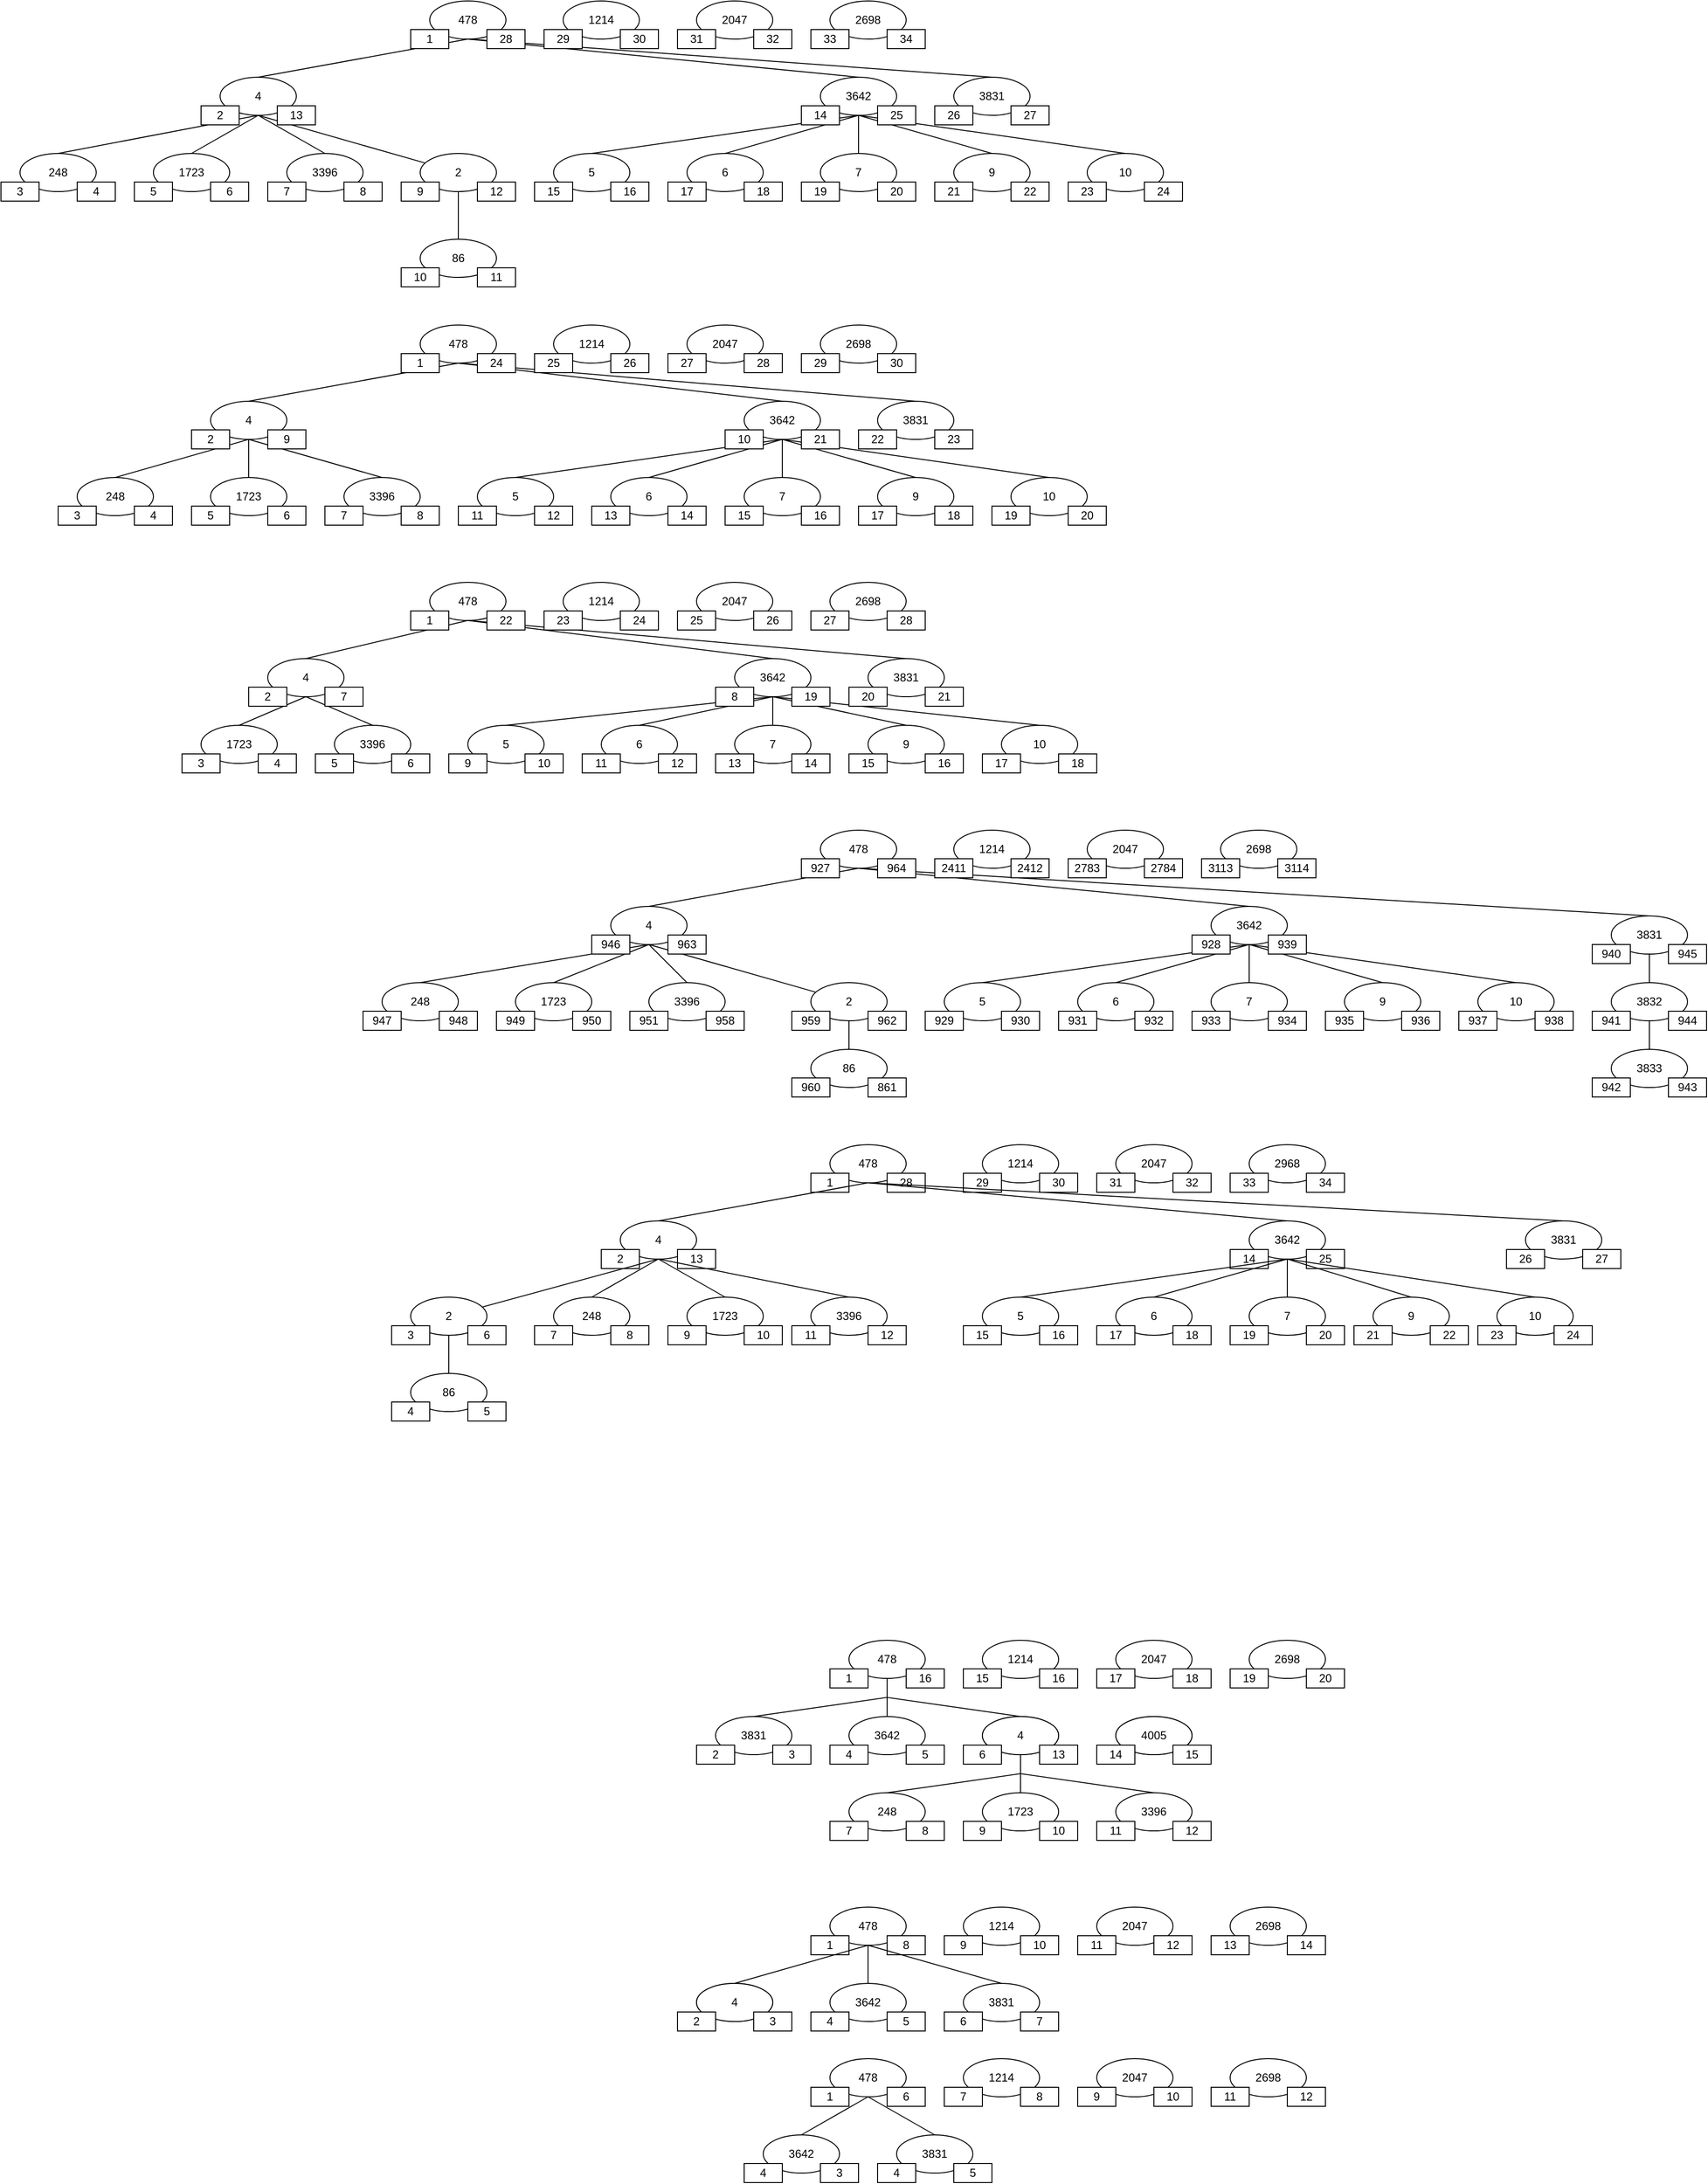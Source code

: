 <mxfile version="20.8.16" type="device"><diagram name="Страница 1" id="bhqnsQFAjOuCw8fBzNAm"><mxGraphModel dx="2778" dy="2143" grid="1" gridSize="10" guides="1" tooltips="1" connect="1" arrows="1" fold="1" page="1" pageScale="1" pageWidth="827" pageHeight="1169" math="0" shadow="0"><root><mxCell id="0"/><mxCell id="1" parent="0"/><mxCell id="7OCo3VUXKtI6owqQdgi--170" value="" style="endArrow=none;html=1;rounded=0;entryX=0.5;entryY=1;entryDx=0;entryDy=0;exitX=0.5;exitY=0;exitDx=0;exitDy=0;" parent="1" source="7OCo3VUXKtI6owqQdgi--167" target="7OCo3VUXKtI6owqQdgi--113" edge="1"><mxGeometry width="50" height="50" relative="1" as="geometry"><mxPoint x="650" y="90" as="sourcePoint"/><mxPoint x="700" y="40" as="targetPoint"/></mxGeometry></mxCell><mxCell id="7OCo3VUXKtI6owqQdgi--171" value="" style="endArrow=none;html=1;rounded=0;entryX=0.5;entryY=1;entryDx=0;entryDy=0;exitX=0.5;exitY=0;exitDx=0;exitDy=0;" parent="1" source="7OCo3VUXKtI6owqQdgi--163" target="7OCo3VUXKtI6owqQdgi--113" edge="1"><mxGeometry width="50" height="50" relative="1" as="geometry"><mxPoint x="490" y="110" as="sourcePoint"/><mxPoint x="540" y="60" as="targetPoint"/></mxGeometry></mxCell><mxCell id="7OCo3VUXKtI6owqQdgi--156" value="" style="endArrow=none;html=1;rounded=0;entryX=0.5;entryY=1;entryDx=0;entryDy=0;exitX=0.5;exitY=0;exitDx=0;exitDy=0;" parent="1" source="7OCo3VUXKtI6owqQdgi--153" target="7OCo3VUXKtI6owqQdgi--113" edge="1"><mxGeometry width="50" height="50" relative="1" as="geometry"><mxPoint x="460" y="70" as="sourcePoint"/><mxPoint x="510" y="20" as="targetPoint"/></mxGeometry></mxCell><mxCell id="7OCo3VUXKtI6owqQdgi--151" value="" style="endArrow=none;html=1;rounded=0;entryX=0.5;entryY=1;entryDx=0;entryDy=0;exitX=0.5;exitY=0;exitDx=0;exitDy=0;" parent="1" source="7OCo3VUXKtI6owqQdgi--148" target="7OCo3VUXKtI6owqQdgi--113" edge="1"><mxGeometry width="50" height="50" relative="1" as="geometry"><mxPoint x="220" y="100" as="sourcePoint"/><mxPoint x="270" y="50" as="targetPoint"/></mxGeometry></mxCell><mxCell id="7OCo3VUXKtI6owqQdgi--141" value="" style="endArrow=none;html=1;rounded=0;entryX=0.5;entryY=1;entryDx=0;entryDy=0;exitX=0.5;exitY=0;exitDx=0;exitDy=0;" parent="1" source="7OCo3VUXKtI6owqQdgi--138" target="7OCo3VUXKtI6owqQdgi--108" edge="1"><mxGeometry width="50" height="50" relative="1" as="geometry"><mxPoint x="60" y="120" as="sourcePoint"/><mxPoint x="110" y="70" as="targetPoint"/></mxGeometry></mxCell><mxCell id="7OCo3VUXKtI6owqQdgi--136" value="" style="endArrow=none;html=1;rounded=0;exitX=0.5;exitY=0;exitDx=0;exitDy=0;entryX=0.5;entryY=1;entryDx=0;entryDy=0;" parent="1" source="7OCo3VUXKtI6owqQdgi--133" target="7OCo3VUXKtI6owqQdgi--108" edge="1"><mxGeometry width="50" height="50" relative="1" as="geometry"><mxPoint y="150" as="sourcePoint"/><mxPoint x="90" y="-130" as="targetPoint"/></mxGeometry></mxCell><mxCell id="7OCo3VUXKtI6owqQdgi--131" value="" style="endArrow=none;html=1;rounded=0;exitX=0.5;exitY=0;exitDx=0;exitDy=0;entryX=0.5;entryY=1;entryDx=0;entryDy=0;" parent="1" source="7OCo3VUXKtI6owqQdgi--127" target="7OCo3VUXKtI6owqQdgi--108" edge="1"><mxGeometry width="50" height="50" relative="1" as="geometry"><mxPoint x="220" y="110" as="sourcePoint"/><mxPoint x="90" y="-130" as="targetPoint"/></mxGeometry></mxCell><mxCell id="7OCo3VUXKtI6owqQdgi--130" value="" style="endArrow=none;html=1;rounded=0;entryX=0.5;entryY=1;entryDx=0;entryDy=0;" parent="1" source="7OCo3VUXKtI6owqQdgi--123" target="7OCo3VUXKtI6owqQdgi--108" edge="1"><mxGeometry width="50" height="50" relative="1" as="geometry"><mxPoint x="250" y="20" as="sourcePoint"/><mxPoint x="300" y="-30" as="targetPoint"/></mxGeometry></mxCell><mxCell id="7OCo3VUXKtI6owqQdgi--111" value="" style="endArrow=none;html=1;rounded=0;entryX=0.5;entryY=1;entryDx=0;entryDy=0;exitX=0.5;exitY=0;exitDx=0;exitDy=0;" parent="1" source="7OCo3VUXKtI6owqQdgi--108" target="7OCo3VUXKtI6owqQdgi--92" edge="1"><mxGeometry width="50" height="50" relative="1" as="geometry"><mxPoint x="190" y="-130" as="sourcePoint"/><mxPoint x="240" y="-180" as="targetPoint"/></mxGeometry></mxCell><mxCell id="7OCo3VUXKtI6owqQdgi--121" value="" style="endArrow=none;html=1;rounded=0;exitX=0.5;exitY=0;exitDx=0;exitDy=0;" parent="1" source="7OCo3VUXKtI6owqQdgi--118" edge="1"><mxGeometry width="50" height="50" relative="1" as="geometry"><mxPoint x="410" y="50" as="sourcePoint"/><mxPoint x="230" y="-210" as="targetPoint"/></mxGeometry></mxCell><mxCell id="7OCo3VUXKtI6owqQdgi--116" value="" style="endArrow=none;html=1;rounded=0;entryX=0.5;entryY=1;entryDx=0;entryDy=0;exitX=0.5;exitY=0;exitDx=0;exitDy=0;" parent="1" source="7OCo3VUXKtI6owqQdgi--113" target="7OCo3VUXKtI6owqQdgi--92" edge="1"><mxGeometry width="50" height="50" relative="1" as="geometry"><mxPoint x="350" y="30" as="sourcePoint"/><mxPoint x="400" y="-20" as="targetPoint"/></mxGeometry></mxCell><mxCell id="7OCo3VUXKtI6owqQdgi--453" value="" style="endArrow=none;html=1;rounded=0;entryX=0.5;entryY=1;entryDx=0;entryDy=0;exitX=0.5;exitY=0;exitDx=0;exitDy=0;" parent="1" source="7OCo3VUXKtI6owqQdgi--450" target="7OCo3VUXKtI6owqQdgi--420" edge="1"><mxGeometry width="50" height="50" relative="1" as="geometry"><mxPoint x="510" y="1170" as="sourcePoint"/><mxPoint x="560" y="1120" as="targetPoint"/></mxGeometry></mxCell><mxCell id="7OCo3VUXKtI6owqQdgi--253" value="4" style="ellipse;whiteSpace=wrap;html=1;" parent="1" vertex="1"><mxGeometry x="360" y="680" width="80" height="40" as="geometry"/></mxCell><mxCell id="7OCo3VUXKtI6owqQdgi--192" value="" style="endArrow=none;html=1;rounded=0;entryX=0.5;entryY=1;entryDx=0;entryDy=0;exitX=0.5;exitY=0;exitDx=0;exitDy=0;" parent="1" source="7OCo3VUXKtI6owqQdgi--189" target="7OCo3VUXKtI6owqQdgi--173" edge="1"><mxGeometry width="50" height="50" relative="1" as="geometry"><mxPoint x="220" y="720" as="sourcePoint"/><mxPoint x="270" y="670" as="targetPoint"/><Array as="points"><mxPoint x="330" y="670"/><mxPoint x="260" y="660"/></Array></mxGeometry></mxCell><mxCell id="7OCo3VUXKtI6owqQdgi--202" value="" style="endArrow=none;html=1;rounded=0;exitX=0.5;exitY=0;exitDx=0;exitDy=0;" parent="1" source="7OCo3VUXKtI6owqQdgi--199" edge="1"><mxGeometry width="50" height="50" relative="1" as="geometry"><mxPoint x="440" y="900" as="sourcePoint"/><mxPoint x="260" y="640" as="targetPoint"/><Array as="points"><mxPoint x="260" y="660"/></Array></mxGeometry></mxCell><mxCell id="7OCo3VUXKtI6owqQdgi--222" value="" style="endArrow=none;html=1;rounded=0;entryX=0.5;entryY=1;entryDx=0;entryDy=0;exitX=0.5;exitY=0;exitDx=0;exitDy=0;" parent="1" source="7OCo3VUXKtI6owqQdgi--219" target="7OCo3VUXKtI6owqQdgi--189" edge="1"><mxGeometry width="50" height="50" relative="1" as="geometry"><mxPoint x="380" y="970" as="sourcePoint"/><mxPoint x="430" y="920" as="targetPoint"/><Array as="points"><mxPoint x="400" y="740"/></Array></mxGeometry></mxCell><mxCell id="7OCo3VUXKtI6owqQdgi--5" value="" style="group" parent="1" vertex="1" connectable="0"><mxGeometry x="180" y="80" width="120" height="50" as="geometry"/></mxCell><mxCell id="7OCo3VUXKtI6owqQdgi--6" value="478" style="ellipse;whiteSpace=wrap;html=1;" parent="7OCo3VUXKtI6owqQdgi--5" vertex="1"><mxGeometry x="20" width="80" height="40" as="geometry"/></mxCell><mxCell id="7OCo3VUXKtI6owqQdgi--7" value="1" style="rounded=0;whiteSpace=wrap;html=1;" parent="7OCo3VUXKtI6owqQdgi--5" vertex="1"><mxGeometry y="30" width="40" height="20" as="geometry"/></mxCell><mxCell id="7OCo3VUXKtI6owqQdgi--8" value="28" style="rounded=0;whiteSpace=wrap;html=1;" parent="7OCo3VUXKtI6owqQdgi--5" vertex="1"><mxGeometry x="80" y="30" width="40" height="20" as="geometry"/></mxCell><mxCell id="7OCo3VUXKtI6owqQdgi--9" value="" style="group" parent="1" vertex="1" connectable="0"><mxGeometry x="340" y="80" width="120" height="50" as="geometry"/></mxCell><mxCell id="7OCo3VUXKtI6owqQdgi--10" value="1214" style="ellipse;whiteSpace=wrap;html=1;" parent="7OCo3VUXKtI6owqQdgi--9" vertex="1"><mxGeometry x="20" width="80" height="40" as="geometry"/></mxCell><mxCell id="7OCo3VUXKtI6owqQdgi--11" value="29" style="rounded=0;whiteSpace=wrap;html=1;" parent="7OCo3VUXKtI6owqQdgi--9" vertex="1"><mxGeometry y="30" width="40" height="20" as="geometry"/></mxCell><mxCell id="7OCo3VUXKtI6owqQdgi--12" value="30" style="rounded=0;whiteSpace=wrap;html=1;" parent="7OCo3VUXKtI6owqQdgi--9" vertex="1"><mxGeometry x="80" y="30" width="40" height="20" as="geometry"/></mxCell><mxCell id="7OCo3VUXKtI6owqQdgi--13" value="" style="group" parent="1" vertex="1" connectable="0"><mxGeometry x="480" y="80" width="120" height="50" as="geometry"/></mxCell><mxCell id="7OCo3VUXKtI6owqQdgi--14" value="2047" style="ellipse;whiteSpace=wrap;html=1;" parent="7OCo3VUXKtI6owqQdgi--13" vertex="1"><mxGeometry x="20" width="80" height="40" as="geometry"/></mxCell><mxCell id="7OCo3VUXKtI6owqQdgi--15" value="31" style="rounded=0;whiteSpace=wrap;html=1;" parent="7OCo3VUXKtI6owqQdgi--13" vertex="1"><mxGeometry y="30" width="40" height="20" as="geometry"/></mxCell><mxCell id="7OCo3VUXKtI6owqQdgi--16" value="32" style="rounded=0;whiteSpace=wrap;html=1;" parent="7OCo3VUXKtI6owqQdgi--13" vertex="1"><mxGeometry x="80" y="30" width="40" height="20" as="geometry"/></mxCell><mxCell id="7OCo3VUXKtI6owqQdgi--17" value="" style="group" parent="1" vertex="1" connectable="0"><mxGeometry x="620" y="80" width="120" height="50" as="geometry"/></mxCell><mxCell id="7OCo3VUXKtI6owqQdgi--18" value="2968" style="ellipse;whiteSpace=wrap;html=1;" parent="7OCo3VUXKtI6owqQdgi--17" vertex="1"><mxGeometry x="20" width="80" height="40" as="geometry"/></mxCell><mxCell id="7OCo3VUXKtI6owqQdgi--19" value="33" style="rounded=0;whiteSpace=wrap;html=1;" parent="7OCo3VUXKtI6owqQdgi--17" vertex="1"><mxGeometry y="30" width="40" height="20" as="geometry"/></mxCell><mxCell id="7OCo3VUXKtI6owqQdgi--20" value="34" style="rounded=0;whiteSpace=wrap;html=1;" parent="7OCo3VUXKtI6owqQdgi--17" vertex="1"><mxGeometry x="80" y="30" width="40" height="20" as="geometry"/></mxCell><mxCell id="7OCo3VUXKtI6owqQdgi--21" value="" style="group" parent="1" vertex="1" connectable="0"><mxGeometry x="-40" y="160" width="120" height="50" as="geometry"/></mxCell><mxCell id="7OCo3VUXKtI6owqQdgi--22" value="4" style="ellipse;whiteSpace=wrap;html=1;" parent="7OCo3VUXKtI6owqQdgi--21" vertex="1"><mxGeometry x="20" width="80" height="40" as="geometry"/></mxCell><mxCell id="7OCo3VUXKtI6owqQdgi--23" value="2" style="rounded=0;whiteSpace=wrap;html=1;" parent="7OCo3VUXKtI6owqQdgi--21" vertex="1"><mxGeometry y="30" width="40" height="20" as="geometry"/></mxCell><mxCell id="7OCo3VUXKtI6owqQdgi--24" value="13" style="rounded=0;whiteSpace=wrap;html=1;" parent="7OCo3VUXKtI6owqQdgi--21" vertex="1"><mxGeometry x="80" y="30" width="40" height="20" as="geometry"/></mxCell><mxCell id="7OCo3VUXKtI6owqQdgi--25" value="" style="endArrow=none;html=1;rounded=0;entryX=0.5;entryY=1;entryDx=0;entryDy=0;exitX=0.5;exitY=0;exitDx=0;exitDy=0;" parent="1" source="7OCo3VUXKtI6owqQdgi--22" target="7OCo3VUXKtI6owqQdgi--6" edge="1"><mxGeometry width="50" height="50" relative="1" as="geometry"><mxPoint x="200" y="200" as="sourcePoint"/><mxPoint x="250" y="150" as="targetPoint"/></mxGeometry></mxCell><mxCell id="7OCo3VUXKtI6owqQdgi--26" value="" style="group" parent="1" vertex="1" connectable="0"><mxGeometry x="620" y="160" width="120" height="50" as="geometry"/></mxCell><mxCell id="7OCo3VUXKtI6owqQdgi--27" value="3642" style="ellipse;whiteSpace=wrap;html=1;" parent="7OCo3VUXKtI6owqQdgi--26" vertex="1"><mxGeometry x="20" width="80" height="40" as="geometry"/></mxCell><mxCell id="7OCo3VUXKtI6owqQdgi--28" value="14" style="rounded=0;whiteSpace=wrap;html=1;" parent="7OCo3VUXKtI6owqQdgi--26" vertex="1"><mxGeometry y="30" width="40" height="20" as="geometry"/></mxCell><mxCell id="7OCo3VUXKtI6owqQdgi--29" value="25" style="rounded=0;whiteSpace=wrap;html=1;" parent="7OCo3VUXKtI6owqQdgi--26" vertex="1"><mxGeometry x="80" y="30" width="40" height="20" as="geometry"/></mxCell><mxCell id="7OCo3VUXKtI6owqQdgi--30" value="" style="endArrow=none;html=1;rounded=0;entryX=0.5;entryY=1;entryDx=0;entryDy=0;exitX=0.5;exitY=0;exitDx=0;exitDy=0;" parent="1" source="7OCo3VUXKtI6owqQdgi--27" target="7OCo3VUXKtI6owqQdgi--6" edge="1"><mxGeometry width="50" height="50" relative="1" as="geometry"><mxPoint x="360" y="360" as="sourcePoint"/><mxPoint x="410" y="310" as="targetPoint"/></mxGeometry></mxCell><mxCell id="7OCo3VUXKtI6owqQdgi--31" value="" style="group" parent="1" vertex="1" connectable="0"><mxGeometry x="910" y="160" width="120" height="50" as="geometry"/></mxCell><mxCell id="7OCo3VUXKtI6owqQdgi--32" value="3831" style="ellipse;whiteSpace=wrap;html=1;" parent="7OCo3VUXKtI6owqQdgi--31" vertex="1"><mxGeometry x="20" width="80" height="40" as="geometry"/></mxCell><mxCell id="7OCo3VUXKtI6owqQdgi--33" value="26" style="rounded=0;whiteSpace=wrap;html=1;" parent="7OCo3VUXKtI6owqQdgi--31" vertex="1"><mxGeometry y="30" width="40" height="20" as="geometry"/></mxCell><mxCell id="7OCo3VUXKtI6owqQdgi--34" value="27" style="rounded=0;whiteSpace=wrap;html=1;" parent="7OCo3VUXKtI6owqQdgi--31" vertex="1"><mxGeometry x="80" y="30" width="40" height="20" as="geometry"/></mxCell><mxCell id="7OCo3VUXKtI6owqQdgi--35" value="" style="endArrow=none;html=1;rounded=0;exitX=0.5;exitY=0;exitDx=0;exitDy=0;" parent="1" source="7OCo3VUXKtI6owqQdgi--32" edge="1"><mxGeometry width="50" height="50" relative="1" as="geometry"><mxPoint x="420" y="380" as="sourcePoint"/><mxPoint x="240" y="120" as="targetPoint"/></mxGeometry></mxCell><mxCell id="7OCo3VUXKtI6owqQdgi--36" value="" style="group" parent="1" vertex="1" connectable="0"><mxGeometry x="-260" y="240" width="120" height="50" as="geometry"/></mxCell><mxCell id="7OCo3VUXKtI6owqQdgi--37" value="2" style="ellipse;whiteSpace=wrap;html=1;" parent="7OCo3VUXKtI6owqQdgi--36" vertex="1"><mxGeometry x="20" width="80" height="40" as="geometry"/></mxCell><mxCell id="7OCo3VUXKtI6owqQdgi--38" value="3" style="rounded=0;whiteSpace=wrap;html=1;" parent="7OCo3VUXKtI6owqQdgi--36" vertex="1"><mxGeometry y="30" width="40" height="20" as="geometry"/></mxCell><mxCell id="7OCo3VUXKtI6owqQdgi--39" value="6" style="rounded=0;whiteSpace=wrap;html=1;" parent="7OCo3VUXKtI6owqQdgi--36" vertex="1"><mxGeometry x="80" y="30" width="40" height="20" as="geometry"/></mxCell><mxCell id="7OCo3VUXKtI6owqQdgi--40" value="" style="group" parent="1" vertex="1" connectable="0"><mxGeometry x="-110" y="240" width="120" height="50" as="geometry"/></mxCell><mxCell id="7OCo3VUXKtI6owqQdgi--41" value="248" style="ellipse;whiteSpace=wrap;html=1;" parent="7OCo3VUXKtI6owqQdgi--40" vertex="1"><mxGeometry x="20" width="80" height="40" as="geometry"/></mxCell><mxCell id="7OCo3VUXKtI6owqQdgi--42" value="7" style="rounded=0;whiteSpace=wrap;html=1;" parent="7OCo3VUXKtI6owqQdgi--40" vertex="1"><mxGeometry y="30" width="40" height="20" as="geometry"/></mxCell><mxCell id="7OCo3VUXKtI6owqQdgi--43" value="8" style="rounded=0;whiteSpace=wrap;html=1;" parent="7OCo3VUXKtI6owqQdgi--40" vertex="1"><mxGeometry x="80" y="30" width="40" height="20" as="geometry"/></mxCell><mxCell id="7OCo3VUXKtI6owqQdgi--44" value="" style="endArrow=none;html=1;rounded=0;entryX=0.5;entryY=1;entryDx=0;entryDy=0;" parent="1" source="7OCo3VUXKtI6owqQdgi--37" target="7OCo3VUXKtI6owqQdgi--22" edge="1"><mxGeometry width="50" height="50" relative="1" as="geometry"><mxPoint x="260" y="350" as="sourcePoint"/><mxPoint x="310" y="300" as="targetPoint"/></mxGeometry></mxCell><mxCell id="7OCo3VUXKtI6owqQdgi--45" value="" style="endArrow=none;html=1;rounded=0;exitX=0.5;exitY=0;exitDx=0;exitDy=0;entryX=0.5;entryY=1;entryDx=0;entryDy=0;" parent="1" source="7OCo3VUXKtI6owqQdgi--41" target="7OCo3VUXKtI6owqQdgi--22" edge="1"><mxGeometry width="50" height="50" relative="1" as="geometry"><mxPoint x="230" y="440" as="sourcePoint"/><mxPoint x="100" y="200" as="targetPoint"/></mxGeometry></mxCell><mxCell id="7OCo3VUXKtI6owqQdgi--46" value="" style="group" parent="1" vertex="1" connectable="0"><mxGeometry x="30" y="240" width="120" height="50" as="geometry"/></mxCell><mxCell id="7OCo3VUXKtI6owqQdgi--47" value="1723" style="ellipse;whiteSpace=wrap;html=1;" parent="7OCo3VUXKtI6owqQdgi--46" vertex="1"><mxGeometry x="20" width="80" height="40" as="geometry"/></mxCell><mxCell id="7OCo3VUXKtI6owqQdgi--48" value="9" style="rounded=0;whiteSpace=wrap;html=1;" parent="7OCo3VUXKtI6owqQdgi--46" vertex="1"><mxGeometry y="30" width="40" height="20" as="geometry"/></mxCell><mxCell id="7OCo3VUXKtI6owqQdgi--49" value="10" style="rounded=0;whiteSpace=wrap;html=1;" parent="7OCo3VUXKtI6owqQdgi--46" vertex="1"><mxGeometry x="80" y="30" width="40" height="20" as="geometry"/></mxCell><mxCell id="7OCo3VUXKtI6owqQdgi--50" value="" style="endArrow=none;html=1;rounded=0;exitX=0.5;exitY=0;exitDx=0;exitDy=0;entryX=0.5;entryY=1;entryDx=0;entryDy=0;" parent="1" source="7OCo3VUXKtI6owqQdgi--47" target="7OCo3VUXKtI6owqQdgi--22" edge="1"><mxGeometry width="50" height="50" relative="1" as="geometry"><mxPoint x="10" y="480" as="sourcePoint"/><mxPoint x="100" y="200" as="targetPoint"/></mxGeometry></mxCell><mxCell id="7OCo3VUXKtI6owqQdgi--51" value="" style="group" parent="1" vertex="1" connectable="0"><mxGeometry x="160" y="240" width="120" height="50" as="geometry"/></mxCell><mxCell id="7OCo3VUXKtI6owqQdgi--52" value="3396" style="ellipse;whiteSpace=wrap;html=1;" parent="7OCo3VUXKtI6owqQdgi--51" vertex="1"><mxGeometry x="20" width="80" height="40" as="geometry"/></mxCell><mxCell id="7OCo3VUXKtI6owqQdgi--53" value="11" style="rounded=0;whiteSpace=wrap;html=1;" parent="7OCo3VUXKtI6owqQdgi--51" vertex="1"><mxGeometry y="30" width="40" height="20" as="geometry"/></mxCell><mxCell id="7OCo3VUXKtI6owqQdgi--54" value="12" style="rounded=0;whiteSpace=wrap;html=1;" parent="7OCo3VUXKtI6owqQdgi--51" vertex="1"><mxGeometry x="80" y="30" width="40" height="20" as="geometry"/></mxCell><mxCell id="7OCo3VUXKtI6owqQdgi--59" value="" style="endArrow=none;html=1;rounded=0;entryX=0.5;entryY=1;entryDx=0;entryDy=0;exitX=0.5;exitY=0;exitDx=0;exitDy=0;" parent="1" source="7OCo3VUXKtI6owqQdgi--52" target="7OCo3VUXKtI6owqQdgi--22" edge="1"><mxGeometry width="50" height="50" relative="1" as="geometry"><mxPoint x="70" y="450" as="sourcePoint"/><mxPoint x="120" y="400" as="targetPoint"/></mxGeometry></mxCell><mxCell id="7OCo3VUXKtI6owqQdgi--60" value="" style="group" parent="1" vertex="1" connectable="0"><mxGeometry x="-260" y="320" width="120" height="50" as="geometry"/></mxCell><mxCell id="7OCo3VUXKtI6owqQdgi--61" value="86" style="ellipse;whiteSpace=wrap;html=1;" parent="7OCo3VUXKtI6owqQdgi--60" vertex="1"><mxGeometry x="20" width="80" height="40" as="geometry"/></mxCell><mxCell id="7OCo3VUXKtI6owqQdgi--62" value="4" style="rounded=0;whiteSpace=wrap;html=1;" parent="7OCo3VUXKtI6owqQdgi--60" vertex="1"><mxGeometry y="30" width="40" height="20" as="geometry"/></mxCell><mxCell id="7OCo3VUXKtI6owqQdgi--63" value="5" style="rounded=0;whiteSpace=wrap;html=1;" parent="7OCo3VUXKtI6owqQdgi--60" vertex="1"><mxGeometry x="80" y="30" width="40" height="20" as="geometry"/></mxCell><mxCell id="7OCo3VUXKtI6owqQdgi--64" value="" style="endArrow=none;html=1;rounded=0;entryX=0.5;entryY=1;entryDx=0;entryDy=0;exitX=0.5;exitY=0;exitDx=0;exitDy=0;" parent="1" source="7OCo3VUXKtI6owqQdgi--61" target="7OCo3VUXKtI6owqQdgi--37" edge="1"><mxGeometry width="50" height="50" relative="1" as="geometry"><mxPoint x="-170" y="540" as="sourcePoint"/><mxPoint x="-120" y="490" as="targetPoint"/></mxGeometry></mxCell><mxCell id="7OCo3VUXKtI6owqQdgi--65" value="" style="group" parent="1" vertex="1" connectable="0"><mxGeometry x="340" y="240" width="120" height="50" as="geometry"/></mxCell><mxCell id="7OCo3VUXKtI6owqQdgi--66" value="5" style="ellipse;whiteSpace=wrap;html=1;" parent="7OCo3VUXKtI6owqQdgi--65" vertex="1"><mxGeometry x="20" width="80" height="40" as="geometry"/></mxCell><mxCell id="7OCo3VUXKtI6owqQdgi--67" value="15" style="rounded=0;whiteSpace=wrap;html=1;" parent="7OCo3VUXKtI6owqQdgi--65" vertex="1"><mxGeometry y="30" width="40" height="20" as="geometry"/></mxCell><mxCell id="7OCo3VUXKtI6owqQdgi--68" value="16" style="rounded=0;whiteSpace=wrap;html=1;" parent="7OCo3VUXKtI6owqQdgi--65" vertex="1"><mxGeometry x="80" y="30" width="40" height="20" as="geometry"/></mxCell><mxCell id="7OCo3VUXKtI6owqQdgi--69" value="" style="endArrow=none;html=1;rounded=0;entryX=0.5;entryY=1;entryDx=0;entryDy=0;exitX=0.5;exitY=0;exitDx=0;exitDy=0;" parent="1" source="7OCo3VUXKtI6owqQdgi--66" target="7OCo3VUXKtI6owqQdgi--27" edge="1"><mxGeometry width="50" height="50" relative="1" as="geometry"><mxPoint x="260" y="430" as="sourcePoint"/><mxPoint x="310" y="380" as="targetPoint"/></mxGeometry></mxCell><mxCell id="7OCo3VUXKtI6owqQdgi--70" value="" style="group" parent="1" vertex="1" connectable="0"><mxGeometry x="480" y="240" width="120" height="50" as="geometry"/></mxCell><mxCell id="7OCo3VUXKtI6owqQdgi--71" value="6" style="ellipse;whiteSpace=wrap;html=1;" parent="7OCo3VUXKtI6owqQdgi--70" vertex="1"><mxGeometry x="20" width="80" height="40" as="geometry"/></mxCell><mxCell id="7OCo3VUXKtI6owqQdgi--72" value="17" style="rounded=0;whiteSpace=wrap;html=1;" parent="7OCo3VUXKtI6owqQdgi--70" vertex="1"><mxGeometry y="30" width="40" height="20" as="geometry"/></mxCell><mxCell id="7OCo3VUXKtI6owqQdgi--73" value="18" style="rounded=0;whiteSpace=wrap;html=1;" parent="7OCo3VUXKtI6owqQdgi--70" vertex="1"><mxGeometry x="80" y="30" width="40" height="20" as="geometry"/></mxCell><mxCell id="7OCo3VUXKtI6owqQdgi--74" value="" style="endArrow=none;html=1;rounded=0;entryX=0.5;entryY=1;entryDx=0;entryDy=0;exitX=0.5;exitY=0;exitDx=0;exitDy=0;" parent="1" source="7OCo3VUXKtI6owqQdgi--71" target="7OCo3VUXKtI6owqQdgi--27" edge="1"><mxGeometry width="50" height="50" relative="1" as="geometry"><mxPoint x="500" y="400" as="sourcePoint"/><mxPoint x="550" y="350" as="targetPoint"/></mxGeometry></mxCell><mxCell id="7OCo3VUXKtI6owqQdgi--75" value="" style="group" parent="1" vertex="1" connectable="0"><mxGeometry x="620" y="240" width="120" height="50" as="geometry"/></mxCell><mxCell id="7OCo3VUXKtI6owqQdgi--76" value="7" style="ellipse;whiteSpace=wrap;html=1;" parent="7OCo3VUXKtI6owqQdgi--75" vertex="1"><mxGeometry x="20" width="80" height="40" as="geometry"/></mxCell><mxCell id="7OCo3VUXKtI6owqQdgi--77" value="19" style="rounded=0;whiteSpace=wrap;html=1;" parent="7OCo3VUXKtI6owqQdgi--75" vertex="1"><mxGeometry y="30" width="40" height="20" as="geometry"/></mxCell><mxCell id="7OCo3VUXKtI6owqQdgi--78" value="20" style="rounded=0;whiteSpace=wrap;html=1;" parent="7OCo3VUXKtI6owqQdgi--75" vertex="1"><mxGeometry x="80" y="30" width="40" height="20" as="geometry"/></mxCell><mxCell id="7OCo3VUXKtI6owqQdgi--79" value="" style="endArrow=none;html=1;rounded=0;entryX=0.5;entryY=1;entryDx=0;entryDy=0;exitX=0.5;exitY=0;exitDx=0;exitDy=0;" parent="1" source="7OCo3VUXKtI6owqQdgi--76" target="7OCo3VUXKtI6owqQdgi--27" edge="1"><mxGeometry width="50" height="50" relative="1" as="geometry"><mxPoint x="580" y="440" as="sourcePoint"/><mxPoint x="630" y="390" as="targetPoint"/></mxGeometry></mxCell><mxCell id="7OCo3VUXKtI6owqQdgi--80" value="" style="group" parent="1" vertex="1" connectable="0"><mxGeometry x="750" y="240" width="120" height="50" as="geometry"/></mxCell><mxCell id="7OCo3VUXKtI6owqQdgi--81" value="9" style="ellipse;whiteSpace=wrap;html=1;" parent="7OCo3VUXKtI6owqQdgi--80" vertex="1"><mxGeometry x="20" width="80" height="40" as="geometry"/></mxCell><mxCell id="7OCo3VUXKtI6owqQdgi--82" value="21" style="rounded=0;whiteSpace=wrap;html=1;" parent="7OCo3VUXKtI6owqQdgi--80" vertex="1"><mxGeometry y="30" width="40" height="20" as="geometry"/></mxCell><mxCell id="7OCo3VUXKtI6owqQdgi--83" value="22" style="rounded=0;whiteSpace=wrap;html=1;" parent="7OCo3VUXKtI6owqQdgi--80" vertex="1"><mxGeometry x="80" y="30" width="40" height="20" as="geometry"/></mxCell><mxCell id="7OCo3VUXKtI6owqQdgi--84" value="" style="group" parent="1" vertex="1" connectable="0"><mxGeometry x="880" y="240" width="120" height="50" as="geometry"/></mxCell><mxCell id="7OCo3VUXKtI6owqQdgi--85" value="10" style="ellipse;whiteSpace=wrap;html=1;" parent="7OCo3VUXKtI6owqQdgi--84" vertex="1"><mxGeometry x="20" width="80" height="40" as="geometry"/></mxCell><mxCell id="7OCo3VUXKtI6owqQdgi--86" value="23" style="rounded=0;whiteSpace=wrap;html=1;" parent="7OCo3VUXKtI6owqQdgi--84" vertex="1"><mxGeometry y="30" width="40" height="20" as="geometry"/></mxCell><mxCell id="7OCo3VUXKtI6owqQdgi--87" value="24" style="rounded=0;whiteSpace=wrap;html=1;" parent="7OCo3VUXKtI6owqQdgi--84" vertex="1"><mxGeometry x="80" y="30" width="40" height="20" as="geometry"/></mxCell><mxCell id="7OCo3VUXKtI6owqQdgi--88" value="" style="endArrow=none;html=1;rounded=0;entryX=0.5;entryY=1;entryDx=0;entryDy=0;exitX=0.5;exitY=0;exitDx=0;exitDy=0;" parent="1" source="7OCo3VUXKtI6owqQdgi--85" target="7OCo3VUXKtI6owqQdgi--27" edge="1"><mxGeometry width="50" height="50" relative="1" as="geometry"><mxPoint x="690" y="420" as="sourcePoint"/><mxPoint x="740" y="370" as="targetPoint"/></mxGeometry></mxCell><mxCell id="7OCo3VUXKtI6owqQdgi--89" value="" style="endArrow=none;html=1;rounded=0;entryX=0.5;entryY=1;entryDx=0;entryDy=0;exitX=0.5;exitY=0;exitDx=0;exitDy=0;" parent="1" source="7OCo3VUXKtI6owqQdgi--81" target="7OCo3VUXKtI6owqQdgi--27" edge="1"><mxGeometry width="50" height="50" relative="1" as="geometry"><mxPoint x="530" y="440" as="sourcePoint"/><mxPoint x="580" y="390" as="targetPoint"/></mxGeometry></mxCell><mxCell id="7OCo3VUXKtI6owqQdgi--91" value="" style="group" parent="1" vertex="1" connectable="0"><mxGeometry x="170" y="-250" width="120" height="50" as="geometry"/></mxCell><mxCell id="7OCo3VUXKtI6owqQdgi--92" value="478" style="ellipse;whiteSpace=wrap;html=1;" parent="7OCo3VUXKtI6owqQdgi--91" vertex="1"><mxGeometry x="20" width="80" height="40" as="geometry"/></mxCell><mxCell id="7OCo3VUXKtI6owqQdgi--93" value="927" style="rounded=0;whiteSpace=wrap;html=1;" parent="7OCo3VUXKtI6owqQdgi--91" vertex="1"><mxGeometry y="30" width="40" height="20" as="geometry"/></mxCell><mxCell id="7OCo3VUXKtI6owqQdgi--94" value="964" style="rounded=0;whiteSpace=wrap;html=1;" parent="7OCo3VUXKtI6owqQdgi--91" vertex="1"><mxGeometry x="80" y="30" width="40" height="20" as="geometry"/></mxCell><mxCell id="7OCo3VUXKtI6owqQdgi--95" value="" style="group" parent="1" vertex="1" connectable="0"><mxGeometry x="310" y="-250" width="120" height="50" as="geometry"/></mxCell><mxCell id="7OCo3VUXKtI6owqQdgi--96" value="1214" style="ellipse;whiteSpace=wrap;html=1;" parent="7OCo3VUXKtI6owqQdgi--95" vertex="1"><mxGeometry x="20" width="80" height="40" as="geometry"/></mxCell><mxCell id="7OCo3VUXKtI6owqQdgi--97" value="2411" style="rounded=0;whiteSpace=wrap;html=1;" parent="7OCo3VUXKtI6owqQdgi--95" vertex="1"><mxGeometry y="30" width="40" height="20" as="geometry"/></mxCell><mxCell id="7OCo3VUXKtI6owqQdgi--98" value="2412" style="rounded=0;whiteSpace=wrap;html=1;" parent="7OCo3VUXKtI6owqQdgi--95" vertex="1"><mxGeometry x="80" y="30" width="40" height="20" as="geometry"/></mxCell><mxCell id="7OCo3VUXKtI6owqQdgi--99" value="" style="group" parent="1" vertex="1" connectable="0"><mxGeometry x="450" y="-250" width="120" height="50" as="geometry"/></mxCell><mxCell id="7OCo3VUXKtI6owqQdgi--100" value="2047" style="ellipse;whiteSpace=wrap;html=1;" parent="7OCo3VUXKtI6owqQdgi--99" vertex="1"><mxGeometry x="20" width="80" height="40" as="geometry"/></mxCell><mxCell id="7OCo3VUXKtI6owqQdgi--101" value="2783" style="rounded=0;whiteSpace=wrap;html=1;" parent="7OCo3VUXKtI6owqQdgi--99" vertex="1"><mxGeometry y="30" width="40" height="20" as="geometry"/></mxCell><mxCell id="7OCo3VUXKtI6owqQdgi--102" value="2784" style="rounded=0;whiteSpace=wrap;html=1;" parent="7OCo3VUXKtI6owqQdgi--99" vertex="1"><mxGeometry x="80" y="30" width="40" height="20" as="geometry"/></mxCell><mxCell id="7OCo3VUXKtI6owqQdgi--103" value="" style="group" parent="1" vertex="1" connectable="0"><mxGeometry x="590" y="-250" width="120" height="50" as="geometry"/></mxCell><mxCell id="7OCo3VUXKtI6owqQdgi--104" value="2698" style="ellipse;whiteSpace=wrap;html=1;" parent="7OCo3VUXKtI6owqQdgi--103" vertex="1"><mxGeometry x="20" width="80" height="40" as="geometry"/></mxCell><mxCell id="7OCo3VUXKtI6owqQdgi--105" value="3113" style="rounded=0;whiteSpace=wrap;html=1;" parent="7OCo3VUXKtI6owqQdgi--103" vertex="1"><mxGeometry y="30" width="40" height="20" as="geometry"/></mxCell><mxCell id="7OCo3VUXKtI6owqQdgi--106" value="3114" style="rounded=0;whiteSpace=wrap;html=1;" parent="7OCo3VUXKtI6owqQdgi--103" vertex="1"><mxGeometry x="80" y="30" width="40" height="20" as="geometry"/></mxCell><mxCell id="7OCo3VUXKtI6owqQdgi--107" value="" style="group" parent="1" vertex="1" connectable="0"><mxGeometry x="-50" y="-170" width="120" height="50" as="geometry"/></mxCell><mxCell id="7OCo3VUXKtI6owqQdgi--108" value="4" style="ellipse;whiteSpace=wrap;html=1;" parent="7OCo3VUXKtI6owqQdgi--107" vertex="1"><mxGeometry x="20" width="80" height="40" as="geometry"/></mxCell><mxCell id="7OCo3VUXKtI6owqQdgi--109" value="946" style="rounded=0;whiteSpace=wrap;html=1;" parent="7OCo3VUXKtI6owqQdgi--107" vertex="1"><mxGeometry y="30" width="40" height="20" as="geometry"/></mxCell><mxCell id="7OCo3VUXKtI6owqQdgi--110" value="963" style="rounded=0;whiteSpace=wrap;html=1;" parent="7OCo3VUXKtI6owqQdgi--107" vertex="1"><mxGeometry x="80" y="30" width="40" height="20" as="geometry"/></mxCell><mxCell id="7OCo3VUXKtI6owqQdgi--112" value="" style="group" parent="1" vertex="1" connectable="0"><mxGeometry x="580" y="-170" width="120" height="50" as="geometry"/></mxCell><mxCell id="7OCo3VUXKtI6owqQdgi--113" value="3642" style="ellipse;whiteSpace=wrap;html=1;" parent="7OCo3VUXKtI6owqQdgi--112" vertex="1"><mxGeometry x="20" width="80" height="40" as="geometry"/></mxCell><mxCell id="7OCo3VUXKtI6owqQdgi--114" value="928" style="rounded=0;whiteSpace=wrap;html=1;" parent="7OCo3VUXKtI6owqQdgi--112" vertex="1"><mxGeometry y="30" width="40" height="20" as="geometry"/></mxCell><mxCell id="7OCo3VUXKtI6owqQdgi--115" value="939" style="rounded=0;whiteSpace=wrap;html=1;" parent="7OCo3VUXKtI6owqQdgi--112" vertex="1"><mxGeometry x="80" y="30" width="40" height="20" as="geometry"/></mxCell><mxCell id="7OCo3VUXKtI6owqQdgi--117" value="" style="group" parent="1" vertex="1" connectable="0"><mxGeometry x="1000" y="-160" width="120" height="50" as="geometry"/></mxCell><mxCell id="7OCo3VUXKtI6owqQdgi--118" value="3831" style="ellipse;whiteSpace=wrap;html=1;" parent="7OCo3VUXKtI6owqQdgi--117" vertex="1"><mxGeometry x="20" width="80" height="40" as="geometry"/></mxCell><mxCell id="7OCo3VUXKtI6owqQdgi--119" value="940" style="rounded=0;whiteSpace=wrap;html=1;" parent="7OCo3VUXKtI6owqQdgi--117" vertex="1"><mxGeometry y="30" width="40" height="20" as="geometry"/></mxCell><mxCell id="7OCo3VUXKtI6owqQdgi--120" value="945" style="rounded=0;whiteSpace=wrap;html=1;" parent="7OCo3VUXKtI6owqQdgi--117" vertex="1"><mxGeometry x="80" y="30" width="40" height="20" as="geometry"/></mxCell><mxCell id="7OCo3VUXKtI6owqQdgi--122" value="" style="group" parent="1" vertex="1" connectable="0"><mxGeometry x="160" y="-90" width="120" height="50" as="geometry"/></mxCell><mxCell id="7OCo3VUXKtI6owqQdgi--123" value="2" style="ellipse;whiteSpace=wrap;html=1;" parent="7OCo3VUXKtI6owqQdgi--122" vertex="1"><mxGeometry x="20" width="80" height="40" as="geometry"/></mxCell><mxCell id="7OCo3VUXKtI6owqQdgi--124" value="959" style="rounded=0;whiteSpace=wrap;html=1;" parent="7OCo3VUXKtI6owqQdgi--122" vertex="1"><mxGeometry y="30" width="40" height="20" as="geometry"/></mxCell><mxCell id="7OCo3VUXKtI6owqQdgi--125" value="962" style="rounded=0;whiteSpace=wrap;html=1;" parent="7OCo3VUXKtI6owqQdgi--122" vertex="1"><mxGeometry x="80" y="30" width="40" height="20" as="geometry"/></mxCell><mxCell id="7OCo3VUXKtI6owqQdgi--126" value="" style="group" parent="1" vertex="1" connectable="0"><mxGeometry x="-290" y="-90" width="120" height="50" as="geometry"/></mxCell><mxCell id="7OCo3VUXKtI6owqQdgi--127" value="248" style="ellipse;whiteSpace=wrap;html=1;" parent="7OCo3VUXKtI6owqQdgi--126" vertex="1"><mxGeometry x="20" width="80" height="40" as="geometry"/></mxCell><mxCell id="7OCo3VUXKtI6owqQdgi--128" value="947" style="rounded=0;whiteSpace=wrap;html=1;" parent="7OCo3VUXKtI6owqQdgi--126" vertex="1"><mxGeometry y="30" width="40" height="20" as="geometry"/></mxCell><mxCell id="7OCo3VUXKtI6owqQdgi--129" value="948" style="rounded=0;whiteSpace=wrap;html=1;" parent="7OCo3VUXKtI6owqQdgi--126" vertex="1"><mxGeometry x="80" y="30" width="40" height="20" as="geometry"/></mxCell><mxCell id="7OCo3VUXKtI6owqQdgi--132" value="" style="group" parent="1" vertex="1" connectable="0"><mxGeometry x="-150" y="-90" width="120" height="50" as="geometry"/></mxCell><mxCell id="7OCo3VUXKtI6owqQdgi--133" value="1723" style="ellipse;whiteSpace=wrap;html=1;" parent="7OCo3VUXKtI6owqQdgi--132" vertex="1"><mxGeometry x="20" width="80" height="40" as="geometry"/></mxCell><mxCell id="7OCo3VUXKtI6owqQdgi--134" value="949" style="rounded=0;whiteSpace=wrap;html=1;" parent="7OCo3VUXKtI6owqQdgi--132" vertex="1"><mxGeometry y="30" width="40" height="20" as="geometry"/></mxCell><mxCell id="7OCo3VUXKtI6owqQdgi--135" value="950" style="rounded=0;whiteSpace=wrap;html=1;" parent="7OCo3VUXKtI6owqQdgi--132" vertex="1"><mxGeometry x="80" y="30" width="40" height="20" as="geometry"/></mxCell><mxCell id="7OCo3VUXKtI6owqQdgi--137" value="" style="group" parent="1" vertex="1" connectable="0"><mxGeometry x="-10" y="-90" width="120" height="50" as="geometry"/></mxCell><mxCell id="7OCo3VUXKtI6owqQdgi--138" value="3396" style="ellipse;whiteSpace=wrap;html=1;" parent="7OCo3VUXKtI6owqQdgi--137" vertex="1"><mxGeometry x="20" width="80" height="40" as="geometry"/></mxCell><mxCell id="7OCo3VUXKtI6owqQdgi--139" value="951" style="rounded=0;whiteSpace=wrap;html=1;" parent="7OCo3VUXKtI6owqQdgi--137" vertex="1"><mxGeometry y="30" width="40" height="20" as="geometry"/></mxCell><mxCell id="7OCo3VUXKtI6owqQdgi--140" value="958" style="rounded=0;whiteSpace=wrap;html=1;" parent="7OCo3VUXKtI6owqQdgi--137" vertex="1"><mxGeometry x="80" y="30" width="40" height="20" as="geometry"/></mxCell><mxCell id="7OCo3VUXKtI6owqQdgi--147" value="" style="group" parent="1" vertex="1" connectable="0"><mxGeometry x="300" y="-90" width="120" height="50" as="geometry"/></mxCell><mxCell id="7OCo3VUXKtI6owqQdgi--148" value="5" style="ellipse;whiteSpace=wrap;html=1;" parent="7OCo3VUXKtI6owqQdgi--147" vertex="1"><mxGeometry x="20" width="80" height="40" as="geometry"/></mxCell><mxCell id="7OCo3VUXKtI6owqQdgi--149" value="929" style="rounded=0;whiteSpace=wrap;html=1;" parent="7OCo3VUXKtI6owqQdgi--147" vertex="1"><mxGeometry y="30" width="40" height="20" as="geometry"/></mxCell><mxCell id="7OCo3VUXKtI6owqQdgi--150" value="930" style="rounded=0;whiteSpace=wrap;html=1;" parent="7OCo3VUXKtI6owqQdgi--147" vertex="1"><mxGeometry x="80" y="30" width="40" height="20" as="geometry"/></mxCell><mxCell id="7OCo3VUXKtI6owqQdgi--152" value="" style="group" parent="1" vertex="1" connectable="0"><mxGeometry x="440" y="-90" width="120" height="50" as="geometry"/></mxCell><mxCell id="7OCo3VUXKtI6owqQdgi--153" value="6" style="ellipse;whiteSpace=wrap;html=1;" parent="7OCo3VUXKtI6owqQdgi--152" vertex="1"><mxGeometry x="20" width="80" height="40" as="geometry"/></mxCell><mxCell id="7OCo3VUXKtI6owqQdgi--154" value="931" style="rounded=0;whiteSpace=wrap;html=1;" parent="7OCo3VUXKtI6owqQdgi--152" vertex="1"><mxGeometry y="30" width="40" height="20" as="geometry"/></mxCell><mxCell id="7OCo3VUXKtI6owqQdgi--155" value="932" style="rounded=0;whiteSpace=wrap;html=1;" parent="7OCo3VUXKtI6owqQdgi--152" vertex="1"><mxGeometry x="80" y="30" width="40" height="20" as="geometry"/></mxCell><mxCell id="7OCo3VUXKtI6owqQdgi--157" value="" style="group" parent="1" vertex="1" connectable="0"><mxGeometry x="580" y="-90" width="120" height="50" as="geometry"/></mxCell><mxCell id="7OCo3VUXKtI6owqQdgi--158" value="7" style="ellipse;whiteSpace=wrap;html=1;" parent="7OCo3VUXKtI6owqQdgi--157" vertex="1"><mxGeometry x="20" width="80" height="40" as="geometry"/></mxCell><mxCell id="7OCo3VUXKtI6owqQdgi--159" value="933" style="rounded=0;whiteSpace=wrap;html=1;" parent="7OCo3VUXKtI6owqQdgi--157" vertex="1"><mxGeometry y="30" width="40" height="20" as="geometry"/></mxCell><mxCell id="7OCo3VUXKtI6owqQdgi--160" value="934" style="rounded=0;whiteSpace=wrap;html=1;" parent="7OCo3VUXKtI6owqQdgi--157" vertex="1"><mxGeometry x="80" y="30" width="40" height="20" as="geometry"/></mxCell><mxCell id="7OCo3VUXKtI6owqQdgi--161" value="" style="endArrow=none;html=1;rounded=0;entryX=0.5;entryY=1;entryDx=0;entryDy=0;exitX=0.5;exitY=0;exitDx=0;exitDy=0;" parent="1" source="7OCo3VUXKtI6owqQdgi--158" target="7OCo3VUXKtI6owqQdgi--113" edge="1"><mxGeometry width="50" height="50" relative="1" as="geometry"><mxPoint x="540" y="110" as="sourcePoint"/><mxPoint x="590" y="60" as="targetPoint"/></mxGeometry></mxCell><mxCell id="7OCo3VUXKtI6owqQdgi--162" value="" style="group" parent="1" vertex="1" connectable="0"><mxGeometry x="720" y="-90" width="120" height="50" as="geometry"/></mxCell><mxCell id="7OCo3VUXKtI6owqQdgi--163" value="9" style="ellipse;whiteSpace=wrap;html=1;" parent="7OCo3VUXKtI6owqQdgi--162" vertex="1"><mxGeometry x="20" width="80" height="40" as="geometry"/></mxCell><mxCell id="7OCo3VUXKtI6owqQdgi--164" value="935" style="rounded=0;whiteSpace=wrap;html=1;" parent="7OCo3VUXKtI6owqQdgi--162" vertex="1"><mxGeometry y="30" width="40" height="20" as="geometry"/></mxCell><mxCell id="7OCo3VUXKtI6owqQdgi--165" value="936" style="rounded=0;whiteSpace=wrap;html=1;" parent="7OCo3VUXKtI6owqQdgi--162" vertex="1"><mxGeometry x="80" y="30" width="40" height="20" as="geometry"/></mxCell><mxCell id="7OCo3VUXKtI6owqQdgi--166" value="" style="group" parent="1" vertex="1" connectable="0"><mxGeometry x="860" y="-90" width="120" height="50" as="geometry"/></mxCell><mxCell id="7OCo3VUXKtI6owqQdgi--167" value="10" style="ellipse;whiteSpace=wrap;html=1;" parent="7OCo3VUXKtI6owqQdgi--166" vertex="1"><mxGeometry x="20" width="80" height="40" as="geometry"/></mxCell><mxCell id="7OCo3VUXKtI6owqQdgi--168" value="937" style="rounded=0;whiteSpace=wrap;html=1;" parent="7OCo3VUXKtI6owqQdgi--166" vertex="1"><mxGeometry y="30" width="40" height="20" as="geometry"/></mxCell><mxCell id="7OCo3VUXKtI6owqQdgi--169" value="938" style="rounded=0;whiteSpace=wrap;html=1;" parent="7OCo3VUXKtI6owqQdgi--166" vertex="1"><mxGeometry x="80" y="30" width="40" height="20" as="geometry"/></mxCell><mxCell id="7OCo3VUXKtI6owqQdgi--172" value="" style="group" parent="1" vertex="1" connectable="0"><mxGeometry x="200" y="600" width="120" height="50" as="geometry"/></mxCell><mxCell id="7OCo3VUXKtI6owqQdgi--173" value="478" style="ellipse;whiteSpace=wrap;html=1;" parent="7OCo3VUXKtI6owqQdgi--172" vertex="1"><mxGeometry x="20" width="80" height="40" as="geometry"/></mxCell><mxCell id="7OCo3VUXKtI6owqQdgi--174" value="1" style="rounded=0;whiteSpace=wrap;html=1;" parent="7OCo3VUXKtI6owqQdgi--172" vertex="1"><mxGeometry y="30" width="40" height="20" as="geometry"/></mxCell><mxCell id="7OCo3VUXKtI6owqQdgi--175" value="16" style="rounded=0;whiteSpace=wrap;html=1;" parent="7OCo3VUXKtI6owqQdgi--172" vertex="1"><mxGeometry x="80" y="30" width="40" height="20" as="geometry"/></mxCell><mxCell id="7OCo3VUXKtI6owqQdgi--176" value="" style="group" parent="1" vertex="1" connectable="0"><mxGeometry x="340" y="600" width="120" height="50" as="geometry"/></mxCell><mxCell id="7OCo3VUXKtI6owqQdgi--177" value="1214" style="ellipse;whiteSpace=wrap;html=1;" parent="7OCo3VUXKtI6owqQdgi--176" vertex="1"><mxGeometry x="20" width="80" height="40" as="geometry"/></mxCell><mxCell id="7OCo3VUXKtI6owqQdgi--178" value="15" style="rounded=0;whiteSpace=wrap;html=1;" parent="7OCo3VUXKtI6owqQdgi--176" vertex="1"><mxGeometry y="30" width="40" height="20" as="geometry"/></mxCell><mxCell id="7OCo3VUXKtI6owqQdgi--179" value="16" style="rounded=0;whiteSpace=wrap;html=1;" parent="7OCo3VUXKtI6owqQdgi--176" vertex="1"><mxGeometry x="80" y="30" width="40" height="20" as="geometry"/></mxCell><mxCell id="7OCo3VUXKtI6owqQdgi--180" value="" style="group" parent="1" vertex="1" connectable="0"><mxGeometry x="480" y="600" width="120" height="50" as="geometry"/></mxCell><mxCell id="7OCo3VUXKtI6owqQdgi--181" value="2047" style="ellipse;whiteSpace=wrap;html=1;" parent="7OCo3VUXKtI6owqQdgi--180" vertex="1"><mxGeometry x="20" width="80" height="40" as="geometry"/></mxCell><mxCell id="7OCo3VUXKtI6owqQdgi--182" value="17" style="rounded=0;whiteSpace=wrap;html=1;" parent="7OCo3VUXKtI6owqQdgi--180" vertex="1"><mxGeometry y="30" width="40" height="20" as="geometry"/></mxCell><mxCell id="7OCo3VUXKtI6owqQdgi--183" value="18" style="rounded=0;whiteSpace=wrap;html=1;" parent="7OCo3VUXKtI6owqQdgi--180" vertex="1"><mxGeometry x="80" y="30" width="40" height="20" as="geometry"/></mxCell><mxCell id="7OCo3VUXKtI6owqQdgi--184" value="" style="group" parent="1" vertex="1" connectable="0"><mxGeometry x="620" y="600" width="120" height="50" as="geometry"/></mxCell><mxCell id="7OCo3VUXKtI6owqQdgi--185" value="2698" style="ellipse;whiteSpace=wrap;html=1;" parent="7OCo3VUXKtI6owqQdgi--184" vertex="1"><mxGeometry x="20" width="80" height="40" as="geometry"/></mxCell><mxCell id="7OCo3VUXKtI6owqQdgi--186" value="19" style="rounded=0;whiteSpace=wrap;html=1;" parent="7OCo3VUXKtI6owqQdgi--184" vertex="1"><mxGeometry y="30" width="40" height="20" as="geometry"/></mxCell><mxCell id="7OCo3VUXKtI6owqQdgi--187" value="20" style="rounded=0;whiteSpace=wrap;html=1;" parent="7OCo3VUXKtI6owqQdgi--184" vertex="1"><mxGeometry x="80" y="30" width="40" height="20" as="geometry"/></mxCell><mxCell id="7OCo3VUXKtI6owqQdgi--193" value="" style="group" parent="1" vertex="1" connectable="0"><mxGeometry x="200" y="680" width="120" height="50" as="geometry"/></mxCell><mxCell id="7OCo3VUXKtI6owqQdgi--194" value="3642" style="ellipse;whiteSpace=wrap;html=1;" parent="7OCo3VUXKtI6owqQdgi--193" vertex="1"><mxGeometry x="20" width="80" height="40" as="geometry"/></mxCell><mxCell id="7OCo3VUXKtI6owqQdgi--195" value="4" style="rounded=0;whiteSpace=wrap;html=1;" parent="7OCo3VUXKtI6owqQdgi--193" vertex="1"><mxGeometry y="30" width="40" height="20" as="geometry"/></mxCell><mxCell id="7OCo3VUXKtI6owqQdgi--196" value="5" style="rounded=0;whiteSpace=wrap;html=1;" parent="7OCo3VUXKtI6owqQdgi--193" vertex="1"><mxGeometry x="80" y="30" width="40" height="20" as="geometry"/></mxCell><mxCell id="7OCo3VUXKtI6owqQdgi--197" value="" style="endArrow=none;html=1;rounded=0;entryX=0.5;entryY=1;entryDx=0;entryDy=0;exitX=0.5;exitY=0;exitDx=0;exitDy=0;" parent="1" source="7OCo3VUXKtI6owqQdgi--194" target="7OCo3VUXKtI6owqQdgi--173" edge="1"><mxGeometry width="50" height="50" relative="1" as="geometry"><mxPoint x="380" y="880" as="sourcePoint"/><mxPoint x="430" y="830" as="targetPoint"/></mxGeometry></mxCell><mxCell id="7OCo3VUXKtI6owqQdgi--198" value="" style="group" parent="1" vertex="1" connectable="0"><mxGeometry x="60" y="680" width="120" height="50" as="geometry"/></mxCell><mxCell id="7OCo3VUXKtI6owqQdgi--199" value="3831" style="ellipse;whiteSpace=wrap;html=1;" parent="7OCo3VUXKtI6owqQdgi--198" vertex="1"><mxGeometry x="20" width="80" height="40" as="geometry"/></mxCell><mxCell id="7OCo3VUXKtI6owqQdgi--200" value="2" style="rounded=0;whiteSpace=wrap;html=1;" parent="7OCo3VUXKtI6owqQdgi--198" vertex="1"><mxGeometry y="30" width="40" height="20" as="geometry"/></mxCell><mxCell id="7OCo3VUXKtI6owqQdgi--201" value="3" style="rounded=0;whiteSpace=wrap;html=1;" parent="7OCo3VUXKtI6owqQdgi--198" vertex="1"><mxGeometry x="80" y="30" width="40" height="20" as="geometry"/></mxCell><mxCell id="7OCo3VUXKtI6owqQdgi--212" value="" style="endArrow=none;html=1;rounded=0;exitX=0.5;exitY=0;exitDx=0;exitDy=0;entryX=0.5;entryY=1;entryDx=0;entryDy=0;" parent="1" source="7OCo3VUXKtI6owqQdgi--256" target="7OCo3VUXKtI6owqQdgi--189" edge="1"><mxGeometry width="50" height="50" relative="1" as="geometry"><mxPoint x="250" y="760" as="sourcePoint"/><mxPoint x="410" y="720" as="targetPoint"/><Array as="points"><mxPoint x="400" y="740"/></Array></mxGeometry></mxCell><mxCell id="7OCo3VUXKtI6owqQdgi--218" value="" style="group" parent="1" vertex="1" connectable="0"><mxGeometry x="480" y="760" width="120" height="50" as="geometry"/></mxCell><mxCell id="7OCo3VUXKtI6owqQdgi--219" value="3396" style="ellipse;whiteSpace=wrap;html=1;" parent="7OCo3VUXKtI6owqQdgi--218" vertex="1"><mxGeometry x="20" width="80" height="40" as="geometry"/></mxCell><mxCell id="7OCo3VUXKtI6owqQdgi--220" value="7" style="rounded=0;whiteSpace=wrap;html=1;" parent="7OCo3VUXKtI6owqQdgi--218" vertex="1"><mxGeometry y="30" width="40" height="20" as="geometry"/></mxCell><mxCell id="7OCo3VUXKtI6owqQdgi--221" value="8" style="rounded=0;whiteSpace=wrap;html=1;" parent="7OCo3VUXKtI6owqQdgi--218" vertex="1"><mxGeometry x="80" y="30" width="40" height="20" as="geometry"/></mxCell><mxCell id="7OCo3VUXKtI6owqQdgi--255" value="" style="group" parent="7OCo3VUXKtI6owqQdgi--218" vertex="1" connectable="0"><mxGeometry x="-280" width="120" height="50" as="geometry"/></mxCell><mxCell id="7OCo3VUXKtI6owqQdgi--256" value="248" style="ellipse;whiteSpace=wrap;html=1;" parent="7OCo3VUXKtI6owqQdgi--255" vertex="1"><mxGeometry x="20" width="80" height="40" as="geometry"/></mxCell><mxCell id="7OCo3VUXKtI6owqQdgi--257" value="7" style="rounded=0;whiteSpace=wrap;html=1;" parent="7OCo3VUXKtI6owqQdgi--255" vertex="1"><mxGeometry y="30" width="40" height="20" as="geometry"/></mxCell><mxCell id="7OCo3VUXKtI6owqQdgi--258" value="8" style="rounded=0;whiteSpace=wrap;html=1;" parent="7OCo3VUXKtI6owqQdgi--255" vertex="1"><mxGeometry x="80" y="30" width="40" height="20" as="geometry"/></mxCell><mxCell id="7OCo3VUXKtI6owqQdgi--263" value="11" style="rounded=0;whiteSpace=wrap;html=1;" parent="7OCo3VUXKtI6owqQdgi--218" vertex="1"><mxGeometry y="30" width="40" height="20" as="geometry"/></mxCell><mxCell id="7OCo3VUXKtI6owqQdgi--264" value="12" style="rounded=0;whiteSpace=wrap;html=1;" parent="7OCo3VUXKtI6owqQdgi--218" vertex="1"><mxGeometry x="80" y="30" width="40" height="20" as="geometry"/></mxCell><mxCell id="7OCo3VUXKtI6owqQdgi--188" value="" style="group" parent="1" vertex="1" connectable="0"><mxGeometry x="340" y="680" width="120" height="50" as="geometry"/></mxCell><mxCell id="7OCo3VUXKtI6owqQdgi--189" value="4" style="ellipse;whiteSpace=wrap;html=1;" parent="7OCo3VUXKtI6owqQdgi--188" vertex="1"><mxGeometry x="20" width="80" height="40" as="geometry"/></mxCell><mxCell id="7OCo3VUXKtI6owqQdgi--190" value="6" style="rounded=0;whiteSpace=wrap;html=1;" parent="7OCo3VUXKtI6owqQdgi--188" vertex="1"><mxGeometry y="30" width="40" height="20" as="geometry"/></mxCell><mxCell id="7OCo3VUXKtI6owqQdgi--191" value="13" style="rounded=0;whiteSpace=wrap;html=1;" parent="7OCo3VUXKtI6owqQdgi--188" vertex="1"><mxGeometry x="80" y="30" width="40" height="20" as="geometry"/></mxCell><mxCell id="7OCo3VUXKtI6owqQdgi--254" value="6" style="rounded=0;whiteSpace=wrap;html=1;" parent="1" vertex="1"><mxGeometry x="340" y="710" width="40" height="20" as="geometry"/></mxCell><mxCell id="7OCo3VUXKtI6owqQdgi--213" value="" style="group" parent="1" vertex="1" connectable="0"><mxGeometry x="340" y="760" width="120" height="50" as="geometry"/></mxCell><mxCell id="7OCo3VUXKtI6owqQdgi--214" value="1723" style="ellipse;whiteSpace=wrap;html=1;" parent="7OCo3VUXKtI6owqQdgi--213" vertex="1"><mxGeometry x="20" width="80" height="40" as="geometry"/></mxCell><mxCell id="7OCo3VUXKtI6owqQdgi--215" value="9" style="rounded=0;whiteSpace=wrap;html=1;" parent="7OCo3VUXKtI6owqQdgi--213" vertex="1"><mxGeometry y="30" width="40" height="20" as="geometry"/></mxCell><mxCell id="7OCo3VUXKtI6owqQdgi--216" value="10" style="rounded=0;whiteSpace=wrap;html=1;" parent="7OCo3VUXKtI6owqQdgi--213" vertex="1"><mxGeometry x="80" y="30" width="40" height="20" as="geometry"/></mxCell><mxCell id="7OCo3VUXKtI6owqQdgi--265" value="" style="endArrow=none;html=1;rounded=0;exitX=0.5;exitY=0;exitDx=0;exitDy=0;" parent="1" source="7OCo3VUXKtI6owqQdgi--214" edge="1"><mxGeometry width="50" height="50" relative="1" as="geometry"><mxPoint x="440" y="850" as="sourcePoint"/><mxPoint x="400" y="720" as="targetPoint"/></mxGeometry></mxCell><mxCell id="7OCo3VUXKtI6owqQdgi--366" value="4" style="ellipse;whiteSpace=wrap;html=1;" parent="1" vertex="1"><mxGeometry x="60" y="960" width="80" height="40" as="geometry"/></mxCell><mxCell id="7OCo3VUXKtI6owqQdgi--370" value="" style="group" parent="1" vertex="1" connectable="0"><mxGeometry x="180" y="880" width="120" height="50" as="geometry"/></mxCell><mxCell id="7OCo3VUXKtI6owqQdgi--371" value="478" style="ellipse;whiteSpace=wrap;html=1;" parent="7OCo3VUXKtI6owqQdgi--370" vertex="1"><mxGeometry x="20" width="80" height="40" as="geometry"/></mxCell><mxCell id="7OCo3VUXKtI6owqQdgi--372" value="1" style="rounded=0;whiteSpace=wrap;html=1;" parent="7OCo3VUXKtI6owqQdgi--370" vertex="1"><mxGeometry y="30" width="40" height="20" as="geometry"/></mxCell><mxCell id="7OCo3VUXKtI6owqQdgi--373" value="8" style="rounded=0;whiteSpace=wrap;html=1;" parent="7OCo3VUXKtI6owqQdgi--370" vertex="1"><mxGeometry x="80" y="30" width="40" height="20" as="geometry"/></mxCell><mxCell id="7OCo3VUXKtI6owqQdgi--374" value="" style="group" parent="1" vertex="1" connectable="0"><mxGeometry x="320" y="880" width="120" height="50" as="geometry"/></mxCell><mxCell id="7OCo3VUXKtI6owqQdgi--375" value="1214" style="ellipse;whiteSpace=wrap;html=1;" parent="7OCo3VUXKtI6owqQdgi--374" vertex="1"><mxGeometry x="20" width="80" height="40" as="geometry"/></mxCell><mxCell id="7OCo3VUXKtI6owqQdgi--376" value="9" style="rounded=0;whiteSpace=wrap;html=1;" parent="7OCo3VUXKtI6owqQdgi--374" vertex="1"><mxGeometry y="30" width="40" height="20" as="geometry"/></mxCell><mxCell id="7OCo3VUXKtI6owqQdgi--377" value="10" style="rounded=0;whiteSpace=wrap;html=1;" parent="7OCo3VUXKtI6owqQdgi--374" vertex="1"><mxGeometry x="80" y="30" width="40" height="20" as="geometry"/></mxCell><mxCell id="7OCo3VUXKtI6owqQdgi--378" value="" style="group" parent="1" vertex="1" connectable="0"><mxGeometry x="460" y="880" width="120" height="50" as="geometry"/></mxCell><mxCell id="7OCo3VUXKtI6owqQdgi--379" value="2047" style="ellipse;whiteSpace=wrap;html=1;" parent="7OCo3VUXKtI6owqQdgi--378" vertex="1"><mxGeometry x="20" width="80" height="40" as="geometry"/></mxCell><mxCell id="7OCo3VUXKtI6owqQdgi--380" value="11" style="rounded=0;whiteSpace=wrap;html=1;" parent="7OCo3VUXKtI6owqQdgi--378" vertex="1"><mxGeometry y="30" width="40" height="20" as="geometry"/></mxCell><mxCell id="7OCo3VUXKtI6owqQdgi--381" value="12" style="rounded=0;whiteSpace=wrap;html=1;" parent="7OCo3VUXKtI6owqQdgi--378" vertex="1"><mxGeometry x="80" y="30" width="40" height="20" as="geometry"/></mxCell><mxCell id="7OCo3VUXKtI6owqQdgi--382" value="" style="group" parent="1" vertex="1" connectable="0"><mxGeometry x="600" y="880" width="120" height="50" as="geometry"/></mxCell><mxCell id="7OCo3VUXKtI6owqQdgi--383" value="2698" style="ellipse;whiteSpace=wrap;html=1;" parent="7OCo3VUXKtI6owqQdgi--382" vertex="1"><mxGeometry x="20" width="80" height="40" as="geometry"/></mxCell><mxCell id="7OCo3VUXKtI6owqQdgi--384" value="13" style="rounded=0;whiteSpace=wrap;html=1;" parent="7OCo3VUXKtI6owqQdgi--382" vertex="1"><mxGeometry y="30" width="40" height="20" as="geometry"/></mxCell><mxCell id="7OCo3VUXKtI6owqQdgi--385" value="14" style="rounded=0;whiteSpace=wrap;html=1;" parent="7OCo3VUXKtI6owqQdgi--382" vertex="1"><mxGeometry x="80" y="30" width="40" height="20" as="geometry"/></mxCell><mxCell id="7OCo3VUXKtI6owqQdgi--386" value="" style="group" parent="1" vertex="1" connectable="0"><mxGeometry x="180" y="960" width="120" height="50" as="geometry"/></mxCell><mxCell id="7OCo3VUXKtI6owqQdgi--387" value="3642" style="ellipse;whiteSpace=wrap;html=1;" parent="7OCo3VUXKtI6owqQdgi--386" vertex="1"><mxGeometry x="20" width="80" height="40" as="geometry"/></mxCell><mxCell id="7OCo3VUXKtI6owqQdgi--388" value="4" style="rounded=0;whiteSpace=wrap;html=1;" parent="7OCo3VUXKtI6owqQdgi--386" vertex="1"><mxGeometry y="30" width="40" height="20" as="geometry"/></mxCell><mxCell id="7OCo3VUXKtI6owqQdgi--389" value="5" style="rounded=0;whiteSpace=wrap;html=1;" parent="7OCo3VUXKtI6owqQdgi--386" vertex="1"><mxGeometry x="80" y="30" width="40" height="20" as="geometry"/></mxCell><mxCell id="7OCo3VUXKtI6owqQdgi--390" value="" style="endArrow=none;html=1;rounded=0;entryX=0.5;entryY=1;entryDx=0;entryDy=0;exitX=0.5;exitY=0;exitDx=0;exitDy=0;" parent="1" source="7OCo3VUXKtI6owqQdgi--387" target="7OCo3VUXKtI6owqQdgi--371" edge="1"><mxGeometry width="50" height="50" relative="1" as="geometry"><mxPoint x="360" y="1160" as="sourcePoint"/><mxPoint x="410" y="1110" as="targetPoint"/></mxGeometry></mxCell><mxCell id="7OCo3VUXKtI6owqQdgi--391" value="" style="group" parent="1" vertex="1" connectable="0"><mxGeometry x="320" y="960" width="120" height="50" as="geometry"/></mxCell><mxCell id="7OCo3VUXKtI6owqQdgi--392" value="3831" style="ellipse;whiteSpace=wrap;html=1;" parent="7OCo3VUXKtI6owqQdgi--391" vertex="1"><mxGeometry x="20" width="80" height="40" as="geometry"/></mxCell><mxCell id="7OCo3VUXKtI6owqQdgi--393" value="6" style="rounded=0;whiteSpace=wrap;html=1;" parent="7OCo3VUXKtI6owqQdgi--391" vertex="1"><mxGeometry y="30" width="40" height="20" as="geometry"/></mxCell><mxCell id="7OCo3VUXKtI6owqQdgi--394" value="7" style="rounded=0;whiteSpace=wrap;html=1;" parent="7OCo3VUXKtI6owqQdgi--391" vertex="1"><mxGeometry x="80" y="30" width="40" height="20" as="geometry"/></mxCell><mxCell id="7OCo3VUXKtI6owqQdgi--406" value="" style="group" parent="1" vertex="1" connectable="0"><mxGeometry x="40" y="960" width="120" height="50" as="geometry"/></mxCell><mxCell id="7OCo3VUXKtI6owqQdgi--407" value="4" style="ellipse;whiteSpace=wrap;html=1;" parent="7OCo3VUXKtI6owqQdgi--406" vertex="1"><mxGeometry x="20" width="80" height="40" as="geometry"/></mxCell><mxCell id="7OCo3VUXKtI6owqQdgi--408" value="6" style="rounded=0;whiteSpace=wrap;html=1;" parent="7OCo3VUXKtI6owqQdgi--406" vertex="1"><mxGeometry y="30" width="40" height="20" as="geometry"/></mxCell><mxCell id="7OCo3VUXKtI6owqQdgi--409" value="3" style="rounded=0;whiteSpace=wrap;html=1;" parent="7OCo3VUXKtI6owqQdgi--406" vertex="1"><mxGeometry x="80" y="30" width="40" height="20" as="geometry"/></mxCell><mxCell id="7OCo3VUXKtI6owqQdgi--410" value="2" style="rounded=0;whiteSpace=wrap;html=1;" parent="1" vertex="1"><mxGeometry x="40" y="990" width="40" height="20" as="geometry"/></mxCell><mxCell id="7OCo3VUXKtI6owqQdgi--418" value="" style="endArrow=none;html=1;rounded=0;exitX=0.5;exitY=0;exitDx=0;exitDy=0;" parent="1" source="7OCo3VUXKtI6owqQdgi--441" edge="1"><mxGeometry width="50" height="50" relative="1" as="geometry"><mxPoint x="420" y="1339" as="sourcePoint"/><mxPoint x="240" y="1079" as="targetPoint"/><Array as="points"/></mxGeometry></mxCell><mxCell id="7OCo3VUXKtI6owqQdgi--419" value="" style="group" parent="1" vertex="1" connectable="0"><mxGeometry x="180" y="1039" width="120" height="50" as="geometry"/></mxCell><mxCell id="7OCo3VUXKtI6owqQdgi--420" value="478" style="ellipse;whiteSpace=wrap;html=1;" parent="7OCo3VUXKtI6owqQdgi--419" vertex="1"><mxGeometry x="20" width="80" height="40" as="geometry"/></mxCell><mxCell id="7OCo3VUXKtI6owqQdgi--421" value="1" style="rounded=0;whiteSpace=wrap;html=1;" parent="7OCo3VUXKtI6owqQdgi--419" vertex="1"><mxGeometry y="30" width="40" height="20" as="geometry"/></mxCell><mxCell id="7OCo3VUXKtI6owqQdgi--422" value="6" style="rounded=0;whiteSpace=wrap;html=1;" parent="7OCo3VUXKtI6owqQdgi--419" vertex="1"><mxGeometry x="80" y="30" width="40" height="20" as="geometry"/></mxCell><mxCell id="7OCo3VUXKtI6owqQdgi--423" value="" style="group" parent="1" vertex="1" connectable="0"><mxGeometry x="320" y="1039" width="120" height="50" as="geometry"/></mxCell><mxCell id="7OCo3VUXKtI6owqQdgi--424" value="1214" style="ellipse;whiteSpace=wrap;html=1;" parent="7OCo3VUXKtI6owqQdgi--423" vertex="1"><mxGeometry x="20" width="80" height="40" as="geometry"/></mxCell><mxCell id="7OCo3VUXKtI6owqQdgi--425" value="7" style="rounded=0;whiteSpace=wrap;html=1;" parent="7OCo3VUXKtI6owqQdgi--423" vertex="1"><mxGeometry y="30" width="40" height="20" as="geometry"/></mxCell><mxCell id="7OCo3VUXKtI6owqQdgi--426" value="8" style="rounded=0;whiteSpace=wrap;html=1;" parent="7OCo3VUXKtI6owqQdgi--423" vertex="1"><mxGeometry x="80" y="30" width="40" height="20" as="geometry"/></mxCell><mxCell id="7OCo3VUXKtI6owqQdgi--427" value="" style="group" parent="1" vertex="1" connectable="0"><mxGeometry x="460" y="1039" width="120" height="50" as="geometry"/></mxCell><mxCell id="7OCo3VUXKtI6owqQdgi--428" value="2047" style="ellipse;whiteSpace=wrap;html=1;" parent="7OCo3VUXKtI6owqQdgi--427" vertex="1"><mxGeometry x="20" width="80" height="40" as="geometry"/></mxCell><mxCell id="7OCo3VUXKtI6owqQdgi--429" value="9" style="rounded=0;whiteSpace=wrap;html=1;" parent="7OCo3VUXKtI6owqQdgi--427" vertex="1"><mxGeometry y="30" width="40" height="20" as="geometry"/></mxCell><mxCell id="7OCo3VUXKtI6owqQdgi--430" value="10" style="rounded=0;whiteSpace=wrap;html=1;" parent="7OCo3VUXKtI6owqQdgi--427" vertex="1"><mxGeometry x="80" y="30" width="40" height="20" as="geometry"/></mxCell><mxCell id="7OCo3VUXKtI6owqQdgi--431" value="" style="group" parent="1" vertex="1" connectable="0"><mxGeometry x="600" y="1039" width="120" height="50" as="geometry"/></mxCell><mxCell id="7OCo3VUXKtI6owqQdgi--432" value="2698" style="ellipse;whiteSpace=wrap;html=1;" parent="7OCo3VUXKtI6owqQdgi--431" vertex="1"><mxGeometry x="20" width="80" height="40" as="geometry"/></mxCell><mxCell id="7OCo3VUXKtI6owqQdgi--433" value="11" style="rounded=0;whiteSpace=wrap;html=1;" parent="7OCo3VUXKtI6owqQdgi--431" vertex="1"><mxGeometry y="30" width="40" height="20" as="geometry"/></mxCell><mxCell id="7OCo3VUXKtI6owqQdgi--434" value="12" style="rounded=0;whiteSpace=wrap;html=1;" parent="7OCo3VUXKtI6owqQdgi--431" vertex="1"><mxGeometry x="80" y="30" width="40" height="20" as="geometry"/></mxCell><mxCell id="7OCo3VUXKtI6owqQdgi--440" value="" style="group" parent="1" vertex="1" connectable="0"><mxGeometry x="250" y="1119" width="120" height="50" as="geometry"/></mxCell><mxCell id="7OCo3VUXKtI6owqQdgi--441" value="3831" style="ellipse;whiteSpace=wrap;html=1;" parent="7OCo3VUXKtI6owqQdgi--440" vertex="1"><mxGeometry x="20" width="80" height="40" as="geometry"/></mxCell><mxCell id="7OCo3VUXKtI6owqQdgi--442" value="4" style="rounded=0;whiteSpace=wrap;html=1;" parent="7OCo3VUXKtI6owqQdgi--440" vertex="1"><mxGeometry y="30" width="40" height="20" as="geometry"/></mxCell><mxCell id="7OCo3VUXKtI6owqQdgi--443" value="5" style="rounded=0;whiteSpace=wrap;html=1;" parent="7OCo3VUXKtI6owqQdgi--440" vertex="1"><mxGeometry x="80" y="30" width="40" height="20" as="geometry"/></mxCell><mxCell id="7OCo3VUXKtI6owqQdgi--449" value="" style="group" parent="1" vertex="1" connectable="0"><mxGeometry x="110" y="1119" width="120" height="50" as="geometry"/></mxCell><mxCell id="7OCo3VUXKtI6owqQdgi--450" value="3642" style="ellipse;whiteSpace=wrap;html=1;" parent="7OCo3VUXKtI6owqQdgi--449" vertex="1"><mxGeometry x="20" width="80" height="40" as="geometry"/></mxCell><mxCell id="7OCo3VUXKtI6owqQdgi--451" value="4" style="rounded=0;whiteSpace=wrap;html=1;" parent="7OCo3VUXKtI6owqQdgi--449" vertex="1"><mxGeometry y="30" width="40" height="20" as="geometry"/></mxCell><mxCell id="7OCo3VUXKtI6owqQdgi--452" value="3" style="rounded=0;whiteSpace=wrap;html=1;" parent="7OCo3VUXKtI6owqQdgi--449" vertex="1"><mxGeometry x="80" y="30" width="40" height="20" as="geometry"/></mxCell><mxCell id="7OCo3VUXKtI6owqQdgi--460" value="4" style="ellipse;whiteSpace=wrap;html=1;" parent="1" vertex="1"><mxGeometry x="500" y="680" width="80" height="40" as="geometry"/></mxCell><mxCell id="7OCo3VUXKtI6owqQdgi--461" value="" style="group" parent="1" vertex="1" connectable="0"><mxGeometry x="480" y="680" width="120" height="50" as="geometry"/></mxCell><mxCell id="7OCo3VUXKtI6owqQdgi--462" value="4005" style="ellipse;whiteSpace=wrap;html=1;" parent="7OCo3VUXKtI6owqQdgi--461" vertex="1"><mxGeometry x="20" width="80" height="40" as="geometry"/></mxCell><mxCell id="7OCo3VUXKtI6owqQdgi--463" value="6" style="rounded=0;whiteSpace=wrap;html=1;" parent="7OCo3VUXKtI6owqQdgi--461" vertex="1"><mxGeometry y="30" width="40" height="20" as="geometry"/></mxCell><mxCell id="7OCo3VUXKtI6owqQdgi--464" value="15" style="rounded=0;whiteSpace=wrap;html=1;" parent="7OCo3VUXKtI6owqQdgi--461" vertex="1"><mxGeometry x="80" y="30" width="40" height="20" as="geometry"/></mxCell><mxCell id="7OCo3VUXKtI6owqQdgi--465" value="14" style="rounded=0;whiteSpace=wrap;html=1;" parent="1" vertex="1"><mxGeometry x="480" y="710" width="40" height="20" as="geometry"/></mxCell><mxCell id="7OCo3VUXKtI6owqQdgi--466" value="" style="endArrow=none;html=1;rounded=0;entryX=0.5;entryY=1;entryDx=0;entryDy=0;exitX=0.5;exitY=0;exitDx=0;exitDy=0;" parent="1" source="7OCo3VUXKtI6owqQdgi--392" target="7OCo3VUXKtI6owqQdgi--371" edge="1"><mxGeometry width="50" height="50" relative="1" as="geometry"><mxPoint x="90" y="1090" as="sourcePoint"/><mxPoint x="140" y="1040" as="targetPoint"/></mxGeometry></mxCell><mxCell id="7OCo3VUXKtI6owqQdgi--467" value="" style="endArrow=none;html=1;rounded=0;entryX=0.5;entryY=1;entryDx=0;entryDy=0;exitX=0.5;exitY=0;exitDx=0;exitDy=0;" parent="1" source="7OCo3VUXKtI6owqQdgi--407" target="7OCo3VUXKtI6owqQdgi--371" edge="1"><mxGeometry width="50" height="50" relative="1" as="geometry"><mxPoint x="480" y="1020" as="sourcePoint"/><mxPoint x="530" y="970" as="targetPoint"/></mxGeometry></mxCell><mxCell id="7OCo3VUXKtI6owqQdgi--468" value="" style="group" parent="1" vertex="1" connectable="0"><mxGeometry x="160" y="-20" width="120" height="50" as="geometry"/></mxCell><mxCell id="7OCo3VUXKtI6owqQdgi--469" value="86" style="ellipse;whiteSpace=wrap;html=1;" parent="7OCo3VUXKtI6owqQdgi--468" vertex="1"><mxGeometry x="20" width="80" height="40" as="geometry"/></mxCell><mxCell id="7OCo3VUXKtI6owqQdgi--470" value="960" style="rounded=0;whiteSpace=wrap;html=1;" parent="7OCo3VUXKtI6owqQdgi--468" vertex="1"><mxGeometry y="30" width="40" height="20" as="geometry"/></mxCell><mxCell id="7OCo3VUXKtI6owqQdgi--471" value="861" style="rounded=0;whiteSpace=wrap;html=1;" parent="7OCo3VUXKtI6owqQdgi--468" vertex="1"><mxGeometry x="80" y="30" width="40" height="20" as="geometry"/></mxCell><mxCell id="7OCo3VUXKtI6owqQdgi--472" value="" style="endArrow=none;html=1;rounded=0;entryX=0.5;entryY=1;entryDx=0;entryDy=0;exitX=0.5;exitY=0;exitDx=0;exitDy=0;" parent="1" source="7OCo3VUXKtI6owqQdgi--469" target="7OCo3VUXKtI6owqQdgi--123" edge="1"><mxGeometry width="50" height="50" relative="1" as="geometry"><mxPoint x="350" y="90" as="sourcePoint"/><mxPoint x="400" y="40" as="targetPoint"/></mxGeometry></mxCell><mxCell id="7OCo3VUXKtI6owqQdgi--473" value="" style="endArrow=none;html=1;rounded=0;entryX=0.5;entryY=1;entryDx=0;entryDy=0;exitX=0.5;exitY=0;exitDx=0;exitDy=0;" parent="1" source="7OCo3VUXKtI6owqQdgi--546" target="7OCo3VUXKtI6owqQdgi--505" edge="1"><mxGeometry width="50" height="50" relative="1" as="geometry"><mxPoint x="240" y="-780" as="sourcePoint"/><mxPoint x="290" y="-830" as="targetPoint"/></mxGeometry></mxCell><mxCell id="7OCo3VUXKtI6owqQdgi--474" value="" style="endArrow=none;html=1;rounded=0;entryX=0.5;entryY=1;entryDx=0;entryDy=0;exitX=0.5;exitY=0;exitDx=0;exitDy=0;" parent="1" source="7OCo3VUXKtI6owqQdgi--542" target="7OCo3VUXKtI6owqQdgi--505" edge="1"><mxGeometry width="50" height="50" relative="1" as="geometry"><mxPoint x="80" y="-760" as="sourcePoint"/><mxPoint x="130" y="-810" as="targetPoint"/></mxGeometry></mxCell><mxCell id="7OCo3VUXKtI6owqQdgi--475" value="" style="endArrow=none;html=1;rounded=0;entryX=0.5;entryY=1;entryDx=0;entryDy=0;exitX=0.5;exitY=0;exitDx=0;exitDy=0;" parent="1" source="7OCo3VUXKtI6owqQdgi--533" target="7OCo3VUXKtI6owqQdgi--505" edge="1"><mxGeometry width="50" height="50" relative="1" as="geometry"><mxPoint x="50" y="-800" as="sourcePoint"/><mxPoint x="100" y="-850" as="targetPoint"/></mxGeometry></mxCell><mxCell id="7OCo3VUXKtI6owqQdgi--476" value="" style="endArrow=none;html=1;rounded=0;entryX=0.5;entryY=1;entryDx=0;entryDy=0;exitX=0.5;exitY=0;exitDx=0;exitDy=0;" parent="1" source="7OCo3VUXKtI6owqQdgi--529" target="7OCo3VUXKtI6owqQdgi--505" edge="1"><mxGeometry width="50" height="50" relative="1" as="geometry"><mxPoint x="-190" y="-770" as="sourcePoint"/><mxPoint x="-140" y="-820" as="targetPoint"/></mxGeometry></mxCell><mxCell id="7OCo3VUXKtI6owqQdgi--477" value="" style="endArrow=none;html=1;rounded=0;entryX=0.5;entryY=1;entryDx=0;entryDy=0;exitX=0.5;exitY=0;exitDx=0;exitDy=0;" parent="1" source="7OCo3VUXKtI6owqQdgi--525" target="7OCo3VUXKtI6owqQdgi--501" edge="1"><mxGeometry width="50" height="50" relative="1" as="geometry"><mxPoint x="-350" y="-750" as="sourcePoint"/><mxPoint x="-300" y="-800" as="targetPoint"/></mxGeometry></mxCell><mxCell id="7OCo3VUXKtI6owqQdgi--478" value="" style="endArrow=none;html=1;rounded=0;exitX=0.5;exitY=0;exitDx=0;exitDy=0;entryX=0.5;entryY=1;entryDx=0;entryDy=0;" parent="1" source="7OCo3VUXKtI6owqQdgi--521" target="7OCo3VUXKtI6owqQdgi--501" edge="1"><mxGeometry width="50" height="50" relative="1" as="geometry"><mxPoint x="-410" y="-720" as="sourcePoint"/><mxPoint x="-320" y="-1000" as="targetPoint"/></mxGeometry></mxCell><mxCell id="7OCo3VUXKtI6owqQdgi--479" value="" style="endArrow=none;html=1;rounded=0;exitX=0.5;exitY=0;exitDx=0;exitDy=0;entryX=0.5;entryY=1;entryDx=0;entryDy=0;" parent="1" source="7OCo3VUXKtI6owqQdgi--517" target="7OCo3VUXKtI6owqQdgi--501" edge="1"><mxGeometry width="50" height="50" relative="1" as="geometry"><mxPoint x="-190" y="-760" as="sourcePoint"/><mxPoint x="-320" y="-1000" as="targetPoint"/></mxGeometry></mxCell><mxCell id="7OCo3VUXKtI6owqQdgi--480" value="" style="endArrow=none;html=1;rounded=0;entryX=0.5;entryY=1;entryDx=0;entryDy=0;" parent="1" source="7OCo3VUXKtI6owqQdgi--513" target="7OCo3VUXKtI6owqQdgi--501" edge="1"><mxGeometry width="50" height="50" relative="1" as="geometry"><mxPoint x="-160" y="-850" as="sourcePoint"/><mxPoint x="-110" y="-900" as="targetPoint"/></mxGeometry></mxCell><mxCell id="7OCo3VUXKtI6owqQdgi--481" value="" style="endArrow=none;html=1;rounded=0;entryX=0.5;entryY=1;entryDx=0;entryDy=0;exitX=0.5;exitY=0;exitDx=0;exitDy=0;" parent="1" source="7OCo3VUXKtI6owqQdgi--501" target="7OCo3VUXKtI6owqQdgi--485" edge="1"><mxGeometry width="50" height="50" relative="1" as="geometry"><mxPoint x="-220" y="-1000" as="sourcePoint"/><mxPoint x="-170" y="-1050" as="targetPoint"/></mxGeometry></mxCell><mxCell id="7OCo3VUXKtI6owqQdgi--482" value="" style="endArrow=none;html=1;rounded=0;exitX=0.5;exitY=0;exitDx=0;exitDy=0;" parent="1" source="7OCo3VUXKtI6owqQdgi--509" edge="1"><mxGeometry width="50" height="50" relative="1" as="geometry"><mxPoint y="-820" as="sourcePoint"/><mxPoint x="-180.0" y="-1080" as="targetPoint"/></mxGeometry></mxCell><mxCell id="7OCo3VUXKtI6owqQdgi--483" value="" style="endArrow=none;html=1;rounded=0;entryX=0.5;entryY=1;entryDx=0;entryDy=0;exitX=0.5;exitY=0;exitDx=0;exitDy=0;" parent="1" source="7OCo3VUXKtI6owqQdgi--505" target="7OCo3VUXKtI6owqQdgi--485" edge="1"><mxGeometry width="50" height="50" relative="1" as="geometry"><mxPoint x="-60" y="-840" as="sourcePoint"/><mxPoint x="-10" y="-890" as="targetPoint"/></mxGeometry></mxCell><mxCell id="7OCo3VUXKtI6owqQdgi--484" value="" style="group" parent="1" vertex="1" connectable="0"><mxGeometry x="-240" y="-1120" width="120" height="50" as="geometry"/></mxCell><mxCell id="7OCo3VUXKtI6owqQdgi--485" value="478" style="ellipse;whiteSpace=wrap;html=1;" parent="7OCo3VUXKtI6owqQdgi--484" vertex="1"><mxGeometry x="20" width="80" height="40" as="geometry"/></mxCell><mxCell id="7OCo3VUXKtI6owqQdgi--486" value="1" style="rounded=0;whiteSpace=wrap;html=1;" parent="7OCo3VUXKtI6owqQdgi--484" vertex="1"><mxGeometry y="30" width="40" height="20" as="geometry"/></mxCell><mxCell id="7OCo3VUXKtI6owqQdgi--487" value="28" style="rounded=0;whiteSpace=wrap;html=1;" parent="7OCo3VUXKtI6owqQdgi--484" vertex="1"><mxGeometry x="80" y="30" width="40" height="20" as="geometry"/></mxCell><mxCell id="7OCo3VUXKtI6owqQdgi--488" value="" style="group" parent="1" vertex="1" connectable="0"><mxGeometry x="-100" y="-1120" width="120" height="50" as="geometry"/></mxCell><mxCell id="7OCo3VUXKtI6owqQdgi--489" value="1214" style="ellipse;whiteSpace=wrap;html=1;" parent="7OCo3VUXKtI6owqQdgi--488" vertex="1"><mxGeometry x="20" width="80" height="40" as="geometry"/></mxCell><mxCell id="7OCo3VUXKtI6owqQdgi--490" value="29" style="rounded=0;whiteSpace=wrap;html=1;" parent="7OCo3VUXKtI6owqQdgi--488" vertex="1"><mxGeometry y="30" width="40" height="20" as="geometry"/></mxCell><mxCell id="7OCo3VUXKtI6owqQdgi--491" value="30" style="rounded=0;whiteSpace=wrap;html=1;" parent="7OCo3VUXKtI6owqQdgi--488" vertex="1"><mxGeometry x="80" y="30" width="40" height="20" as="geometry"/></mxCell><mxCell id="7OCo3VUXKtI6owqQdgi--492" value="" style="group" parent="1" vertex="1" connectable="0"><mxGeometry x="40" y="-1120" width="120" height="50" as="geometry"/></mxCell><mxCell id="7OCo3VUXKtI6owqQdgi--493" value="2047" style="ellipse;whiteSpace=wrap;html=1;" parent="7OCo3VUXKtI6owqQdgi--492" vertex="1"><mxGeometry x="20" width="80" height="40" as="geometry"/></mxCell><mxCell id="7OCo3VUXKtI6owqQdgi--494" value="31" style="rounded=0;whiteSpace=wrap;html=1;" parent="7OCo3VUXKtI6owqQdgi--492" vertex="1"><mxGeometry y="30" width="40" height="20" as="geometry"/></mxCell><mxCell id="7OCo3VUXKtI6owqQdgi--495" value="32" style="rounded=0;whiteSpace=wrap;html=1;" parent="7OCo3VUXKtI6owqQdgi--492" vertex="1"><mxGeometry x="80" y="30" width="40" height="20" as="geometry"/></mxCell><mxCell id="7OCo3VUXKtI6owqQdgi--496" value="" style="group" parent="1" vertex="1" connectable="0"><mxGeometry x="180" y="-1120" width="120" height="50" as="geometry"/></mxCell><mxCell id="7OCo3VUXKtI6owqQdgi--497" value="2698" style="ellipse;whiteSpace=wrap;html=1;" parent="7OCo3VUXKtI6owqQdgi--496" vertex="1"><mxGeometry x="20" width="80" height="40" as="geometry"/></mxCell><mxCell id="7OCo3VUXKtI6owqQdgi--498" value="33" style="rounded=0;whiteSpace=wrap;html=1;" parent="7OCo3VUXKtI6owqQdgi--496" vertex="1"><mxGeometry y="30" width="40" height="20" as="geometry"/></mxCell><mxCell id="7OCo3VUXKtI6owqQdgi--499" value="34" style="rounded=0;whiteSpace=wrap;html=1;" parent="7OCo3VUXKtI6owqQdgi--496" vertex="1"><mxGeometry x="80" y="30" width="40" height="20" as="geometry"/></mxCell><mxCell id="7OCo3VUXKtI6owqQdgi--500" value="" style="group" parent="1" vertex="1" connectable="0"><mxGeometry x="-460" y="-1040" width="120" height="50" as="geometry"/></mxCell><mxCell id="7OCo3VUXKtI6owqQdgi--501" value="4" style="ellipse;whiteSpace=wrap;html=1;" parent="7OCo3VUXKtI6owqQdgi--500" vertex="1"><mxGeometry x="20" width="80" height="40" as="geometry"/></mxCell><mxCell id="7OCo3VUXKtI6owqQdgi--502" value="2" style="rounded=0;whiteSpace=wrap;html=1;" parent="7OCo3VUXKtI6owqQdgi--500" vertex="1"><mxGeometry y="30" width="40" height="20" as="geometry"/></mxCell><mxCell id="7OCo3VUXKtI6owqQdgi--503" value="13" style="rounded=0;whiteSpace=wrap;html=1;" parent="7OCo3VUXKtI6owqQdgi--500" vertex="1"><mxGeometry x="80" y="30" width="40" height="20" as="geometry"/></mxCell><mxCell id="7OCo3VUXKtI6owqQdgi--504" value="" style="group" parent="1" vertex="1" connectable="0"><mxGeometry x="170" y="-1040" width="120" height="50" as="geometry"/></mxCell><mxCell id="7OCo3VUXKtI6owqQdgi--505" value="3642" style="ellipse;whiteSpace=wrap;html=1;" parent="7OCo3VUXKtI6owqQdgi--504" vertex="1"><mxGeometry x="20" width="80" height="40" as="geometry"/></mxCell><mxCell id="7OCo3VUXKtI6owqQdgi--506" value="14" style="rounded=0;whiteSpace=wrap;html=1;" parent="7OCo3VUXKtI6owqQdgi--504" vertex="1"><mxGeometry y="30" width="40" height="20" as="geometry"/></mxCell><mxCell id="7OCo3VUXKtI6owqQdgi--507" value="25" style="rounded=0;whiteSpace=wrap;html=1;" parent="7OCo3VUXKtI6owqQdgi--504" vertex="1"><mxGeometry x="80" y="30" width="40" height="20" as="geometry"/></mxCell><mxCell id="7OCo3VUXKtI6owqQdgi--508" value="" style="group" parent="1" vertex="1" connectable="0"><mxGeometry x="310" y="-1040" width="120" height="50" as="geometry"/></mxCell><mxCell id="7OCo3VUXKtI6owqQdgi--509" value="3831" style="ellipse;whiteSpace=wrap;html=1;" parent="7OCo3VUXKtI6owqQdgi--508" vertex="1"><mxGeometry x="20" width="80" height="40" as="geometry"/></mxCell><mxCell id="7OCo3VUXKtI6owqQdgi--510" value="26" style="rounded=0;whiteSpace=wrap;html=1;" parent="7OCo3VUXKtI6owqQdgi--508" vertex="1"><mxGeometry y="30" width="40" height="20" as="geometry"/></mxCell><mxCell id="7OCo3VUXKtI6owqQdgi--511" value="27" style="rounded=0;whiteSpace=wrap;html=1;" parent="7OCo3VUXKtI6owqQdgi--508" vertex="1"><mxGeometry x="80" y="30" width="40" height="20" as="geometry"/></mxCell><mxCell id="7OCo3VUXKtI6owqQdgi--512" value="" style="group" parent="1" vertex="1" connectable="0"><mxGeometry x="-250" y="-960" width="120" height="50" as="geometry"/></mxCell><mxCell id="7OCo3VUXKtI6owqQdgi--513" value="2" style="ellipse;whiteSpace=wrap;html=1;" parent="7OCo3VUXKtI6owqQdgi--512" vertex="1"><mxGeometry x="20" width="80" height="40" as="geometry"/></mxCell><mxCell id="7OCo3VUXKtI6owqQdgi--514" value="9" style="rounded=0;whiteSpace=wrap;html=1;" parent="7OCo3VUXKtI6owqQdgi--512" vertex="1"><mxGeometry y="30" width="40" height="20" as="geometry"/></mxCell><mxCell id="7OCo3VUXKtI6owqQdgi--515" value="12" style="rounded=0;whiteSpace=wrap;html=1;" parent="7OCo3VUXKtI6owqQdgi--512" vertex="1"><mxGeometry x="80" y="30" width="40" height="20" as="geometry"/></mxCell><mxCell id="7OCo3VUXKtI6owqQdgi--516" value="" style="group" parent="1" vertex="1" connectable="0"><mxGeometry x="-670" y="-960" width="120" height="50" as="geometry"/></mxCell><mxCell id="7OCo3VUXKtI6owqQdgi--517" value="248" style="ellipse;whiteSpace=wrap;html=1;" parent="7OCo3VUXKtI6owqQdgi--516" vertex="1"><mxGeometry x="20" width="80" height="40" as="geometry"/></mxCell><mxCell id="7OCo3VUXKtI6owqQdgi--518" value="3" style="rounded=0;whiteSpace=wrap;html=1;" parent="7OCo3VUXKtI6owqQdgi--516" vertex="1"><mxGeometry y="30" width="40" height="20" as="geometry"/></mxCell><mxCell id="7OCo3VUXKtI6owqQdgi--519" value="4" style="rounded=0;whiteSpace=wrap;html=1;" parent="7OCo3VUXKtI6owqQdgi--516" vertex="1"><mxGeometry x="80" y="30" width="40" height="20" as="geometry"/></mxCell><mxCell id="7OCo3VUXKtI6owqQdgi--520" value="" style="group" parent="1" vertex="1" connectable="0"><mxGeometry x="-530" y="-960" width="120" height="50" as="geometry"/></mxCell><mxCell id="7OCo3VUXKtI6owqQdgi--521" value="1723" style="ellipse;whiteSpace=wrap;html=1;" parent="7OCo3VUXKtI6owqQdgi--520" vertex="1"><mxGeometry x="20" width="80" height="40" as="geometry"/></mxCell><mxCell id="7OCo3VUXKtI6owqQdgi--522" value="5" style="rounded=0;whiteSpace=wrap;html=1;" parent="7OCo3VUXKtI6owqQdgi--520" vertex="1"><mxGeometry y="30" width="40" height="20" as="geometry"/></mxCell><mxCell id="7OCo3VUXKtI6owqQdgi--523" value="6" style="rounded=0;whiteSpace=wrap;html=1;" parent="7OCo3VUXKtI6owqQdgi--520" vertex="1"><mxGeometry x="80" y="30" width="40" height="20" as="geometry"/></mxCell><mxCell id="7OCo3VUXKtI6owqQdgi--524" value="" style="group" parent="1" vertex="1" connectable="0"><mxGeometry x="-390" y="-960" width="120" height="50" as="geometry"/></mxCell><mxCell id="7OCo3VUXKtI6owqQdgi--525" value="3396" style="ellipse;whiteSpace=wrap;html=1;" parent="7OCo3VUXKtI6owqQdgi--524" vertex="1"><mxGeometry x="20" width="80" height="40" as="geometry"/></mxCell><mxCell id="7OCo3VUXKtI6owqQdgi--526" value="7" style="rounded=0;whiteSpace=wrap;html=1;" parent="7OCo3VUXKtI6owqQdgi--524" vertex="1"><mxGeometry y="30" width="40" height="20" as="geometry"/></mxCell><mxCell id="7OCo3VUXKtI6owqQdgi--527" value="8" style="rounded=0;whiteSpace=wrap;html=1;" parent="7OCo3VUXKtI6owqQdgi--524" vertex="1"><mxGeometry x="80" y="30" width="40" height="20" as="geometry"/></mxCell><mxCell id="7OCo3VUXKtI6owqQdgi--528" value="" style="group" parent="1" vertex="1" connectable="0"><mxGeometry x="-110" y="-960" width="120" height="50" as="geometry"/></mxCell><mxCell id="7OCo3VUXKtI6owqQdgi--529" value="5" style="ellipse;whiteSpace=wrap;html=1;" parent="7OCo3VUXKtI6owqQdgi--528" vertex="1"><mxGeometry x="20" width="80" height="40" as="geometry"/></mxCell><mxCell id="7OCo3VUXKtI6owqQdgi--530" value="15" style="rounded=0;whiteSpace=wrap;html=1;" parent="7OCo3VUXKtI6owqQdgi--528" vertex="1"><mxGeometry y="30" width="40" height="20" as="geometry"/></mxCell><mxCell id="7OCo3VUXKtI6owqQdgi--531" value="16" style="rounded=0;whiteSpace=wrap;html=1;" parent="7OCo3VUXKtI6owqQdgi--528" vertex="1"><mxGeometry x="80" y="30" width="40" height="20" as="geometry"/></mxCell><mxCell id="7OCo3VUXKtI6owqQdgi--532" value="" style="group" parent="1" vertex="1" connectable="0"><mxGeometry x="30" y="-960" width="120" height="50" as="geometry"/></mxCell><mxCell id="7OCo3VUXKtI6owqQdgi--533" value="6" style="ellipse;whiteSpace=wrap;html=1;" parent="7OCo3VUXKtI6owqQdgi--532" vertex="1"><mxGeometry x="20" width="80" height="40" as="geometry"/></mxCell><mxCell id="7OCo3VUXKtI6owqQdgi--534" value="17" style="rounded=0;whiteSpace=wrap;html=1;" parent="7OCo3VUXKtI6owqQdgi--532" vertex="1"><mxGeometry y="30" width="40" height="20" as="geometry"/></mxCell><mxCell id="7OCo3VUXKtI6owqQdgi--535" value="18" style="rounded=0;whiteSpace=wrap;html=1;" parent="7OCo3VUXKtI6owqQdgi--532" vertex="1"><mxGeometry x="80" y="30" width="40" height="20" as="geometry"/></mxCell><mxCell id="7OCo3VUXKtI6owqQdgi--536" value="" style="group" parent="1" vertex="1" connectable="0"><mxGeometry x="170" y="-960" width="120" height="50" as="geometry"/></mxCell><mxCell id="7OCo3VUXKtI6owqQdgi--537" value="7" style="ellipse;whiteSpace=wrap;html=1;" parent="7OCo3VUXKtI6owqQdgi--536" vertex="1"><mxGeometry x="20" width="80" height="40" as="geometry"/></mxCell><mxCell id="7OCo3VUXKtI6owqQdgi--538" value="19" style="rounded=0;whiteSpace=wrap;html=1;" parent="7OCo3VUXKtI6owqQdgi--536" vertex="1"><mxGeometry y="30" width="40" height="20" as="geometry"/></mxCell><mxCell id="7OCo3VUXKtI6owqQdgi--539" value="20" style="rounded=0;whiteSpace=wrap;html=1;" parent="7OCo3VUXKtI6owqQdgi--536" vertex="1"><mxGeometry x="80" y="30" width="40" height="20" as="geometry"/></mxCell><mxCell id="7OCo3VUXKtI6owqQdgi--540" value="" style="endArrow=none;html=1;rounded=0;entryX=0.5;entryY=1;entryDx=0;entryDy=0;exitX=0.5;exitY=0;exitDx=0;exitDy=0;" parent="1" source="7OCo3VUXKtI6owqQdgi--537" target="7OCo3VUXKtI6owqQdgi--505" edge="1"><mxGeometry width="50" height="50" relative="1" as="geometry"><mxPoint x="130" y="-760" as="sourcePoint"/><mxPoint x="180" y="-810" as="targetPoint"/></mxGeometry></mxCell><mxCell id="7OCo3VUXKtI6owqQdgi--541" value="" style="group" parent="1" vertex="1" connectable="0"><mxGeometry x="310" y="-960" width="120" height="50" as="geometry"/></mxCell><mxCell id="7OCo3VUXKtI6owqQdgi--542" value="9" style="ellipse;whiteSpace=wrap;html=1;" parent="7OCo3VUXKtI6owqQdgi--541" vertex="1"><mxGeometry x="20" width="80" height="40" as="geometry"/></mxCell><mxCell id="7OCo3VUXKtI6owqQdgi--543" value="21" style="rounded=0;whiteSpace=wrap;html=1;" parent="7OCo3VUXKtI6owqQdgi--541" vertex="1"><mxGeometry y="30" width="40" height="20" as="geometry"/></mxCell><mxCell id="7OCo3VUXKtI6owqQdgi--544" value="22" style="rounded=0;whiteSpace=wrap;html=1;" parent="7OCo3VUXKtI6owqQdgi--541" vertex="1"><mxGeometry x="80" y="30" width="40" height="20" as="geometry"/></mxCell><mxCell id="7OCo3VUXKtI6owqQdgi--545" value="" style="group" parent="1" vertex="1" connectable="0"><mxGeometry x="450" y="-960" width="120" height="50" as="geometry"/></mxCell><mxCell id="7OCo3VUXKtI6owqQdgi--546" value="10" style="ellipse;whiteSpace=wrap;html=1;" parent="7OCo3VUXKtI6owqQdgi--545" vertex="1"><mxGeometry x="20" width="80" height="40" as="geometry"/></mxCell><mxCell id="7OCo3VUXKtI6owqQdgi--547" value="23" style="rounded=0;whiteSpace=wrap;html=1;" parent="7OCo3VUXKtI6owqQdgi--545" vertex="1"><mxGeometry y="30" width="40" height="20" as="geometry"/></mxCell><mxCell id="7OCo3VUXKtI6owqQdgi--548" value="24" style="rounded=0;whiteSpace=wrap;html=1;" parent="7OCo3VUXKtI6owqQdgi--545" vertex="1"><mxGeometry x="80" y="30" width="40" height="20" as="geometry"/></mxCell><mxCell id="7OCo3VUXKtI6owqQdgi--549" value="" style="group" parent="1" vertex="1" connectable="0"><mxGeometry x="-250" y="-870" width="120" height="50" as="geometry"/></mxCell><mxCell id="7OCo3VUXKtI6owqQdgi--550" value="86" style="ellipse;whiteSpace=wrap;html=1;" parent="7OCo3VUXKtI6owqQdgi--549" vertex="1"><mxGeometry x="20" width="80" height="40" as="geometry"/></mxCell><mxCell id="7OCo3VUXKtI6owqQdgi--551" value="10" style="rounded=0;whiteSpace=wrap;html=1;" parent="7OCo3VUXKtI6owqQdgi--549" vertex="1"><mxGeometry y="30" width="40" height="20" as="geometry"/></mxCell><mxCell id="7OCo3VUXKtI6owqQdgi--552" value="11" style="rounded=0;whiteSpace=wrap;html=1;" parent="7OCo3VUXKtI6owqQdgi--549" vertex="1"><mxGeometry x="80" y="30" width="40" height="20" as="geometry"/></mxCell><mxCell id="7OCo3VUXKtI6owqQdgi--553" value="" style="endArrow=none;html=1;rounded=0;entryX=0.5;entryY=1;entryDx=0;entryDy=0;exitX=0.5;exitY=0;exitDx=0;exitDy=0;" parent="1" source="7OCo3VUXKtI6owqQdgi--550" target="7OCo3VUXKtI6owqQdgi--513" edge="1"><mxGeometry width="50" height="50" relative="1" as="geometry"><mxPoint x="-60" y="-780" as="sourcePoint"/><mxPoint x="-10" y="-830" as="targetPoint"/></mxGeometry></mxCell><mxCell id="7OCo3VUXKtI6owqQdgi--554" value="" style="group" parent="1" vertex="1" connectable="0"><mxGeometry x="1000" y="-90" width="120" height="50" as="geometry"/></mxCell><mxCell id="7OCo3VUXKtI6owqQdgi--555" value="3832" style="ellipse;whiteSpace=wrap;html=1;" parent="7OCo3VUXKtI6owqQdgi--554" vertex="1"><mxGeometry x="20" width="80" height="40" as="geometry"/></mxCell><mxCell id="7OCo3VUXKtI6owqQdgi--556" value="941" style="rounded=0;whiteSpace=wrap;html=1;" parent="7OCo3VUXKtI6owqQdgi--554" vertex="1"><mxGeometry y="30" width="40" height="20" as="geometry"/></mxCell><mxCell id="7OCo3VUXKtI6owqQdgi--557" value="944" style="rounded=0;whiteSpace=wrap;html=1;" parent="7OCo3VUXKtI6owqQdgi--554" vertex="1"><mxGeometry x="80" y="30" width="40" height="20" as="geometry"/></mxCell><mxCell id="7OCo3VUXKtI6owqQdgi--558" value="" style="endArrow=none;html=1;rounded=0;entryX=0.5;entryY=1;entryDx=0;entryDy=0;exitX=0.5;exitY=0;exitDx=0;exitDy=0;" parent="1" source="7OCo3VUXKtI6owqQdgi--555" target="7OCo3VUXKtI6owqQdgi--118" edge="1"><mxGeometry width="50" height="50" relative="1" as="geometry"><mxPoint x="1100" y="70" as="sourcePoint"/><mxPoint x="1150" y="20" as="targetPoint"/></mxGeometry></mxCell><mxCell id="7OCo3VUXKtI6owqQdgi--559" value="" style="group" parent="1" vertex="1" connectable="0"><mxGeometry x="1000" y="-20" width="120" height="50" as="geometry"/></mxCell><mxCell id="7OCo3VUXKtI6owqQdgi--560" value="3833" style="ellipse;whiteSpace=wrap;html=1;" parent="7OCo3VUXKtI6owqQdgi--559" vertex="1"><mxGeometry x="20" width="80" height="40" as="geometry"/></mxCell><mxCell id="7OCo3VUXKtI6owqQdgi--561" value="942" style="rounded=0;whiteSpace=wrap;html=1;" parent="7OCo3VUXKtI6owqQdgi--559" vertex="1"><mxGeometry y="30" width="40" height="20" as="geometry"/></mxCell><mxCell id="7OCo3VUXKtI6owqQdgi--562" value="943" style="rounded=0;whiteSpace=wrap;html=1;" parent="7OCo3VUXKtI6owqQdgi--559" vertex="1"><mxGeometry x="80" y="30" width="40" height="20" as="geometry"/></mxCell><mxCell id="7OCo3VUXKtI6owqQdgi--563" value="" style="endArrow=none;html=1;rounded=0;entryX=0.5;entryY=1;entryDx=0;entryDy=0;exitX=0.5;exitY=0;exitDx=0;exitDy=0;" parent="1" source="7OCo3VUXKtI6owqQdgi--560" target="7OCo3VUXKtI6owqQdgi--555" edge="1"><mxGeometry width="50" height="50" relative="1" as="geometry"><mxPoint x="1210" y="80" as="sourcePoint"/><mxPoint x="1260" y="30" as="targetPoint"/></mxGeometry></mxCell><mxCell id="O4bfxqMfBfCBztlbTopf-5" value="" style="endArrow=none;html=1;rounded=0;entryX=0.5;entryY=1;entryDx=0;entryDy=0;exitX=0.5;exitY=0;exitDx=0;exitDy=0;" edge="1" parent="1" source="O4bfxqMfBfCBztlbTopf-78" target="O4bfxqMfBfCBztlbTopf-37"><mxGeometry width="50" height="50" relative="1" as="geometry"><mxPoint x="160" y="-440" as="sourcePoint"/><mxPoint x="210" y="-490" as="targetPoint"/></mxGeometry></mxCell><mxCell id="O4bfxqMfBfCBztlbTopf-6" value="" style="endArrow=none;html=1;rounded=0;entryX=0.5;entryY=1;entryDx=0;entryDy=0;exitX=0.5;exitY=0;exitDx=0;exitDy=0;" edge="1" parent="1" source="O4bfxqMfBfCBztlbTopf-74" target="O4bfxqMfBfCBztlbTopf-37"><mxGeometry width="50" height="50" relative="1" as="geometry"><mxPoint y="-420" as="sourcePoint"/><mxPoint x="50" y="-470" as="targetPoint"/></mxGeometry></mxCell><mxCell id="O4bfxqMfBfCBztlbTopf-7" value="" style="endArrow=none;html=1;rounded=0;entryX=0.5;entryY=1;entryDx=0;entryDy=0;exitX=0.5;exitY=0;exitDx=0;exitDy=0;" edge="1" parent="1" source="O4bfxqMfBfCBztlbTopf-65" target="O4bfxqMfBfCBztlbTopf-37"><mxGeometry width="50" height="50" relative="1" as="geometry"><mxPoint x="-30" y="-460" as="sourcePoint"/><mxPoint x="20" y="-510" as="targetPoint"/></mxGeometry></mxCell><mxCell id="O4bfxqMfBfCBztlbTopf-8" value="" style="endArrow=none;html=1;rounded=0;entryX=0.5;entryY=1;entryDx=0;entryDy=0;exitX=0.5;exitY=0;exitDx=0;exitDy=0;" edge="1" parent="1" source="O4bfxqMfBfCBztlbTopf-61" target="O4bfxqMfBfCBztlbTopf-37"><mxGeometry width="50" height="50" relative="1" as="geometry"><mxPoint x="-270" y="-430" as="sourcePoint"/><mxPoint x="-220" y="-480" as="targetPoint"/></mxGeometry></mxCell><mxCell id="O4bfxqMfBfCBztlbTopf-9" value="" style="endArrow=none;html=1;rounded=0;entryX=0.5;entryY=1;entryDx=0;entryDy=0;exitX=0.5;exitY=0;exitDx=0;exitDy=0;" edge="1" parent="1" source="O4bfxqMfBfCBztlbTopf-57" target="O4bfxqMfBfCBztlbTopf-33"><mxGeometry width="50" height="50" relative="1" as="geometry"><mxPoint x="-360" y="-410" as="sourcePoint"/><mxPoint x="-310" y="-460" as="targetPoint"/></mxGeometry></mxCell><mxCell id="O4bfxqMfBfCBztlbTopf-10" value="" style="endArrow=none;html=1;rounded=0;exitX=0.5;exitY=0;exitDx=0;exitDy=0;entryX=0.5;entryY=1;entryDx=0;entryDy=0;" edge="1" parent="1" source="O4bfxqMfBfCBztlbTopf-53" target="O4bfxqMfBfCBztlbTopf-33"><mxGeometry width="50" height="50" relative="1" as="geometry"><mxPoint x="-420" y="-380" as="sourcePoint"/><mxPoint x="-330" y="-660" as="targetPoint"/></mxGeometry></mxCell><mxCell id="O4bfxqMfBfCBztlbTopf-11" value="" style="endArrow=none;html=1;rounded=0;exitX=0.5;exitY=0;exitDx=0;exitDy=0;entryX=0.5;entryY=1;entryDx=0;entryDy=0;" edge="1" parent="1" source="O4bfxqMfBfCBztlbTopf-49" target="O4bfxqMfBfCBztlbTopf-33"><mxGeometry width="50" height="50" relative="1" as="geometry"><mxPoint x="-200" y="-420" as="sourcePoint"/><mxPoint x="-330" y="-660" as="targetPoint"/></mxGeometry></mxCell><mxCell id="O4bfxqMfBfCBztlbTopf-13" value="" style="endArrow=none;html=1;rounded=0;entryX=0.5;entryY=1;entryDx=0;entryDy=0;exitX=0.5;exitY=0;exitDx=0;exitDy=0;" edge="1" parent="1" source="O4bfxqMfBfCBztlbTopf-33" target="O4bfxqMfBfCBztlbTopf-17"><mxGeometry width="50" height="50" relative="1" as="geometry"><mxPoint x="-230" y="-660" as="sourcePoint"/><mxPoint x="-180" y="-710" as="targetPoint"/></mxGeometry></mxCell><mxCell id="O4bfxqMfBfCBztlbTopf-14" value="" style="endArrow=none;html=1;rounded=0;exitX=0.5;exitY=0;exitDx=0;exitDy=0;" edge="1" parent="1" source="O4bfxqMfBfCBztlbTopf-41"><mxGeometry width="50" height="50" relative="1" as="geometry"><mxPoint x="-10" y="-480" as="sourcePoint"/><mxPoint x="-190.0" y="-740" as="targetPoint"/></mxGeometry></mxCell><mxCell id="O4bfxqMfBfCBztlbTopf-15" value="" style="endArrow=none;html=1;rounded=0;entryX=0.5;entryY=1;entryDx=0;entryDy=0;exitX=0.5;exitY=0;exitDx=0;exitDy=0;" edge="1" parent="1" source="O4bfxqMfBfCBztlbTopf-37" target="O4bfxqMfBfCBztlbTopf-17"><mxGeometry width="50" height="50" relative="1" as="geometry"><mxPoint x="-70" y="-500" as="sourcePoint"/><mxPoint x="-20" y="-550" as="targetPoint"/></mxGeometry></mxCell><mxCell id="O4bfxqMfBfCBztlbTopf-16" value="" style="group" vertex="1" connectable="0" parent="1"><mxGeometry x="-250" y="-780" width="120" height="50" as="geometry"/></mxCell><mxCell id="O4bfxqMfBfCBztlbTopf-17" value="478" style="ellipse;whiteSpace=wrap;html=1;" vertex="1" parent="O4bfxqMfBfCBztlbTopf-16"><mxGeometry x="20" width="80" height="40" as="geometry"/></mxCell><mxCell id="O4bfxqMfBfCBztlbTopf-18" value="1" style="rounded=0;whiteSpace=wrap;html=1;" vertex="1" parent="O4bfxqMfBfCBztlbTopf-16"><mxGeometry y="30" width="40" height="20" as="geometry"/></mxCell><mxCell id="O4bfxqMfBfCBztlbTopf-19" value="24" style="rounded=0;whiteSpace=wrap;html=1;" vertex="1" parent="O4bfxqMfBfCBztlbTopf-16"><mxGeometry x="80" y="30" width="40" height="20" as="geometry"/></mxCell><mxCell id="O4bfxqMfBfCBztlbTopf-20" value="" style="group" vertex="1" connectable="0" parent="1"><mxGeometry x="-110" y="-780" width="120" height="50" as="geometry"/></mxCell><mxCell id="O4bfxqMfBfCBztlbTopf-21" value="1214" style="ellipse;whiteSpace=wrap;html=1;" vertex="1" parent="O4bfxqMfBfCBztlbTopf-20"><mxGeometry x="20" width="80" height="40" as="geometry"/></mxCell><mxCell id="O4bfxqMfBfCBztlbTopf-22" value="25" style="rounded=0;whiteSpace=wrap;html=1;" vertex="1" parent="O4bfxqMfBfCBztlbTopf-20"><mxGeometry y="30" width="40" height="20" as="geometry"/></mxCell><mxCell id="O4bfxqMfBfCBztlbTopf-23" value="26" style="rounded=0;whiteSpace=wrap;html=1;" vertex="1" parent="O4bfxqMfBfCBztlbTopf-20"><mxGeometry x="80" y="30" width="40" height="20" as="geometry"/></mxCell><mxCell id="O4bfxqMfBfCBztlbTopf-24" value="" style="group" vertex="1" connectable="0" parent="1"><mxGeometry x="30" y="-780" width="120" height="50" as="geometry"/></mxCell><mxCell id="O4bfxqMfBfCBztlbTopf-25" value="2047" style="ellipse;whiteSpace=wrap;html=1;" vertex="1" parent="O4bfxqMfBfCBztlbTopf-24"><mxGeometry x="20" width="80" height="40" as="geometry"/></mxCell><mxCell id="O4bfxqMfBfCBztlbTopf-26" value="27" style="rounded=0;whiteSpace=wrap;html=1;" vertex="1" parent="O4bfxqMfBfCBztlbTopf-24"><mxGeometry y="30" width="40" height="20" as="geometry"/></mxCell><mxCell id="O4bfxqMfBfCBztlbTopf-27" value="28" style="rounded=0;whiteSpace=wrap;html=1;" vertex="1" parent="O4bfxqMfBfCBztlbTopf-24"><mxGeometry x="80" y="30" width="40" height="20" as="geometry"/></mxCell><mxCell id="O4bfxqMfBfCBztlbTopf-28" value="" style="group" vertex="1" connectable="0" parent="1"><mxGeometry x="170" y="-780" width="120" height="50" as="geometry"/></mxCell><mxCell id="O4bfxqMfBfCBztlbTopf-29" value="2698" style="ellipse;whiteSpace=wrap;html=1;" vertex="1" parent="O4bfxqMfBfCBztlbTopf-28"><mxGeometry x="20" width="80" height="40" as="geometry"/></mxCell><mxCell id="O4bfxqMfBfCBztlbTopf-30" value="29" style="rounded=0;whiteSpace=wrap;html=1;" vertex="1" parent="O4bfxqMfBfCBztlbTopf-28"><mxGeometry y="30" width="40" height="20" as="geometry"/></mxCell><mxCell id="O4bfxqMfBfCBztlbTopf-31" value="30" style="rounded=0;whiteSpace=wrap;html=1;" vertex="1" parent="O4bfxqMfBfCBztlbTopf-28"><mxGeometry x="80" y="30" width="40" height="20" as="geometry"/></mxCell><mxCell id="O4bfxqMfBfCBztlbTopf-32" value="" style="group" vertex="1" connectable="0" parent="1"><mxGeometry x="-470" y="-700" width="120" height="50" as="geometry"/></mxCell><mxCell id="O4bfxqMfBfCBztlbTopf-33" value="4" style="ellipse;whiteSpace=wrap;html=1;" vertex="1" parent="O4bfxqMfBfCBztlbTopf-32"><mxGeometry x="20" width="80" height="40" as="geometry"/></mxCell><mxCell id="O4bfxqMfBfCBztlbTopf-34" value="2" style="rounded=0;whiteSpace=wrap;html=1;" vertex="1" parent="O4bfxqMfBfCBztlbTopf-32"><mxGeometry y="30" width="40" height="20" as="geometry"/></mxCell><mxCell id="O4bfxqMfBfCBztlbTopf-35" value="9" style="rounded=0;whiteSpace=wrap;html=1;" vertex="1" parent="O4bfxqMfBfCBztlbTopf-32"><mxGeometry x="80" y="30" width="40" height="20" as="geometry"/></mxCell><mxCell id="O4bfxqMfBfCBztlbTopf-36" value="" style="group" vertex="1" connectable="0" parent="1"><mxGeometry x="90" y="-700" width="120" height="50" as="geometry"/></mxCell><mxCell id="O4bfxqMfBfCBztlbTopf-37" value="3642" style="ellipse;whiteSpace=wrap;html=1;" vertex="1" parent="O4bfxqMfBfCBztlbTopf-36"><mxGeometry x="20" width="80" height="40" as="geometry"/></mxCell><mxCell id="O4bfxqMfBfCBztlbTopf-38" value="10" style="rounded=0;whiteSpace=wrap;html=1;" vertex="1" parent="O4bfxqMfBfCBztlbTopf-36"><mxGeometry y="30" width="40" height="20" as="geometry"/></mxCell><mxCell id="O4bfxqMfBfCBztlbTopf-39" value="21" style="rounded=0;whiteSpace=wrap;html=1;" vertex="1" parent="O4bfxqMfBfCBztlbTopf-36"><mxGeometry x="80" y="30" width="40" height="20" as="geometry"/></mxCell><mxCell id="O4bfxqMfBfCBztlbTopf-40" value="" style="group" vertex="1" connectable="0" parent="1"><mxGeometry x="230" y="-700" width="120" height="50" as="geometry"/></mxCell><mxCell id="O4bfxqMfBfCBztlbTopf-41" value="3831" style="ellipse;whiteSpace=wrap;html=1;" vertex="1" parent="O4bfxqMfBfCBztlbTopf-40"><mxGeometry x="20" width="80" height="40" as="geometry"/></mxCell><mxCell id="O4bfxqMfBfCBztlbTopf-42" value="22" style="rounded=0;whiteSpace=wrap;html=1;" vertex="1" parent="O4bfxqMfBfCBztlbTopf-40"><mxGeometry y="30" width="40" height="20" as="geometry"/></mxCell><mxCell id="O4bfxqMfBfCBztlbTopf-43" value="23" style="rounded=0;whiteSpace=wrap;html=1;" vertex="1" parent="O4bfxqMfBfCBztlbTopf-40"><mxGeometry x="80" y="30" width="40" height="20" as="geometry"/></mxCell><mxCell id="O4bfxqMfBfCBztlbTopf-48" value="" style="group" vertex="1" connectable="0" parent="1"><mxGeometry x="-610" y="-620" width="120" height="50" as="geometry"/></mxCell><mxCell id="O4bfxqMfBfCBztlbTopf-49" value="248" style="ellipse;whiteSpace=wrap;html=1;" vertex="1" parent="O4bfxqMfBfCBztlbTopf-48"><mxGeometry x="20" width="80" height="40" as="geometry"/></mxCell><mxCell id="O4bfxqMfBfCBztlbTopf-50" value="3" style="rounded=0;whiteSpace=wrap;html=1;" vertex="1" parent="O4bfxqMfBfCBztlbTopf-48"><mxGeometry y="30" width="40" height="20" as="geometry"/></mxCell><mxCell id="O4bfxqMfBfCBztlbTopf-51" value="4" style="rounded=0;whiteSpace=wrap;html=1;" vertex="1" parent="O4bfxqMfBfCBztlbTopf-48"><mxGeometry x="80" y="30" width="40" height="20" as="geometry"/></mxCell><mxCell id="O4bfxqMfBfCBztlbTopf-52" value="" style="group" vertex="1" connectable="0" parent="1"><mxGeometry x="-470" y="-620" width="120" height="50" as="geometry"/></mxCell><mxCell id="O4bfxqMfBfCBztlbTopf-53" value="1723" style="ellipse;whiteSpace=wrap;html=1;" vertex="1" parent="O4bfxqMfBfCBztlbTopf-52"><mxGeometry x="20" width="80" height="40" as="geometry"/></mxCell><mxCell id="O4bfxqMfBfCBztlbTopf-54" value="5" style="rounded=0;whiteSpace=wrap;html=1;" vertex="1" parent="O4bfxqMfBfCBztlbTopf-52"><mxGeometry y="30" width="40" height="20" as="geometry"/></mxCell><mxCell id="O4bfxqMfBfCBztlbTopf-55" value="6" style="rounded=0;whiteSpace=wrap;html=1;" vertex="1" parent="O4bfxqMfBfCBztlbTopf-52"><mxGeometry x="80" y="30" width="40" height="20" as="geometry"/></mxCell><mxCell id="O4bfxqMfBfCBztlbTopf-56" value="" style="group" vertex="1" connectable="0" parent="1"><mxGeometry x="-330" y="-620" width="120" height="50" as="geometry"/></mxCell><mxCell id="O4bfxqMfBfCBztlbTopf-57" value="3396" style="ellipse;whiteSpace=wrap;html=1;" vertex="1" parent="O4bfxqMfBfCBztlbTopf-56"><mxGeometry x="20" width="80" height="40" as="geometry"/></mxCell><mxCell id="O4bfxqMfBfCBztlbTopf-58" value="7" style="rounded=0;whiteSpace=wrap;html=1;" vertex="1" parent="O4bfxqMfBfCBztlbTopf-56"><mxGeometry y="30" width="40" height="20" as="geometry"/></mxCell><mxCell id="O4bfxqMfBfCBztlbTopf-59" value="8" style="rounded=0;whiteSpace=wrap;html=1;" vertex="1" parent="O4bfxqMfBfCBztlbTopf-56"><mxGeometry x="80" y="30" width="40" height="20" as="geometry"/></mxCell><mxCell id="O4bfxqMfBfCBztlbTopf-60" value="" style="group" vertex="1" connectable="0" parent="1"><mxGeometry x="-190" y="-620" width="120" height="50" as="geometry"/></mxCell><mxCell id="O4bfxqMfBfCBztlbTopf-61" value="5" style="ellipse;whiteSpace=wrap;html=1;" vertex="1" parent="O4bfxqMfBfCBztlbTopf-60"><mxGeometry x="20" width="80" height="40" as="geometry"/></mxCell><mxCell id="O4bfxqMfBfCBztlbTopf-62" value="11" style="rounded=0;whiteSpace=wrap;html=1;" vertex="1" parent="O4bfxqMfBfCBztlbTopf-60"><mxGeometry y="30" width="40" height="20" as="geometry"/></mxCell><mxCell id="O4bfxqMfBfCBztlbTopf-63" value="12" style="rounded=0;whiteSpace=wrap;html=1;" vertex="1" parent="O4bfxqMfBfCBztlbTopf-60"><mxGeometry x="80" y="30" width="40" height="20" as="geometry"/></mxCell><mxCell id="O4bfxqMfBfCBztlbTopf-64" value="" style="group" vertex="1" connectable="0" parent="1"><mxGeometry x="-50" y="-620" width="120" height="50" as="geometry"/></mxCell><mxCell id="O4bfxqMfBfCBztlbTopf-65" value="6" style="ellipse;whiteSpace=wrap;html=1;" vertex="1" parent="O4bfxqMfBfCBztlbTopf-64"><mxGeometry x="20" width="80" height="40" as="geometry"/></mxCell><mxCell id="O4bfxqMfBfCBztlbTopf-66" value="13" style="rounded=0;whiteSpace=wrap;html=1;" vertex="1" parent="O4bfxqMfBfCBztlbTopf-64"><mxGeometry y="30" width="40" height="20" as="geometry"/></mxCell><mxCell id="O4bfxqMfBfCBztlbTopf-67" value="14" style="rounded=0;whiteSpace=wrap;html=1;" vertex="1" parent="O4bfxqMfBfCBztlbTopf-64"><mxGeometry x="80" y="30" width="40" height="20" as="geometry"/></mxCell><mxCell id="O4bfxqMfBfCBztlbTopf-68" value="" style="group" vertex="1" connectable="0" parent="1"><mxGeometry x="90" y="-620" width="120" height="50" as="geometry"/></mxCell><mxCell id="O4bfxqMfBfCBztlbTopf-69" value="7" style="ellipse;whiteSpace=wrap;html=1;" vertex="1" parent="O4bfxqMfBfCBztlbTopf-68"><mxGeometry x="20" width="80" height="40" as="geometry"/></mxCell><mxCell id="O4bfxqMfBfCBztlbTopf-70" value="15" style="rounded=0;whiteSpace=wrap;html=1;" vertex="1" parent="O4bfxqMfBfCBztlbTopf-68"><mxGeometry y="30" width="40" height="20" as="geometry"/></mxCell><mxCell id="O4bfxqMfBfCBztlbTopf-71" value="16" style="rounded=0;whiteSpace=wrap;html=1;" vertex="1" parent="O4bfxqMfBfCBztlbTopf-68"><mxGeometry x="80" y="30" width="40" height="20" as="geometry"/></mxCell><mxCell id="O4bfxqMfBfCBztlbTopf-72" value="" style="endArrow=none;html=1;rounded=0;entryX=0.5;entryY=1;entryDx=0;entryDy=0;exitX=0.5;exitY=0;exitDx=0;exitDy=0;" edge="1" parent="1" source="O4bfxqMfBfCBztlbTopf-69" target="O4bfxqMfBfCBztlbTopf-37"><mxGeometry width="50" height="50" relative="1" as="geometry"><mxPoint x="50" y="-420" as="sourcePoint"/><mxPoint x="100" y="-470" as="targetPoint"/></mxGeometry></mxCell><mxCell id="O4bfxqMfBfCBztlbTopf-73" value="" style="group" vertex="1" connectable="0" parent="1"><mxGeometry x="230" y="-620" width="120" height="50" as="geometry"/></mxCell><mxCell id="O4bfxqMfBfCBztlbTopf-74" value="9" style="ellipse;whiteSpace=wrap;html=1;" vertex="1" parent="O4bfxqMfBfCBztlbTopf-73"><mxGeometry x="20" width="80" height="40" as="geometry"/></mxCell><mxCell id="O4bfxqMfBfCBztlbTopf-75" value="17" style="rounded=0;whiteSpace=wrap;html=1;" vertex="1" parent="O4bfxqMfBfCBztlbTopf-73"><mxGeometry y="30" width="40" height="20" as="geometry"/></mxCell><mxCell id="O4bfxqMfBfCBztlbTopf-76" value="18" style="rounded=0;whiteSpace=wrap;html=1;" vertex="1" parent="O4bfxqMfBfCBztlbTopf-73"><mxGeometry x="80" y="30" width="40" height="20" as="geometry"/></mxCell><mxCell id="O4bfxqMfBfCBztlbTopf-77" value="" style="group" vertex="1" connectable="0" parent="1"><mxGeometry x="370" y="-620" width="120" height="50" as="geometry"/></mxCell><mxCell id="O4bfxqMfBfCBztlbTopf-78" value="10" style="ellipse;whiteSpace=wrap;html=1;" vertex="1" parent="O4bfxqMfBfCBztlbTopf-77"><mxGeometry x="20" width="80" height="40" as="geometry"/></mxCell><mxCell id="O4bfxqMfBfCBztlbTopf-79" value="19" style="rounded=0;whiteSpace=wrap;html=1;" vertex="1" parent="O4bfxqMfBfCBztlbTopf-77"><mxGeometry y="30" width="40" height="20" as="geometry"/></mxCell><mxCell id="O4bfxqMfBfCBztlbTopf-80" value="20" style="rounded=0;whiteSpace=wrap;html=1;" vertex="1" parent="O4bfxqMfBfCBztlbTopf-77"><mxGeometry x="80" y="30" width="40" height="20" as="geometry"/></mxCell><mxCell id="O4bfxqMfBfCBztlbTopf-87" value="" style="endArrow=none;html=1;rounded=0;entryX=0.5;entryY=1;entryDx=0;entryDy=0;exitX=0.5;exitY=0;exitDx=0;exitDy=0;" edge="1" parent="1" source="O4bfxqMfBfCBztlbTopf-155" target="O4bfxqMfBfCBztlbTopf-118"><mxGeometry width="50" height="50" relative="1" as="geometry"><mxPoint x="150" y="-170" as="sourcePoint"/><mxPoint x="200" y="-220" as="targetPoint"/></mxGeometry></mxCell><mxCell id="O4bfxqMfBfCBztlbTopf-88" value="" style="endArrow=none;html=1;rounded=0;entryX=0.5;entryY=1;entryDx=0;entryDy=0;exitX=0.5;exitY=0;exitDx=0;exitDy=0;" edge="1" parent="1" source="O4bfxqMfBfCBztlbTopf-151" target="O4bfxqMfBfCBztlbTopf-118"><mxGeometry width="50" height="50" relative="1" as="geometry"><mxPoint x="-10" y="-150" as="sourcePoint"/><mxPoint x="40" y="-200" as="targetPoint"/></mxGeometry></mxCell><mxCell id="O4bfxqMfBfCBztlbTopf-89" value="" style="endArrow=none;html=1;rounded=0;entryX=0.5;entryY=1;entryDx=0;entryDy=0;exitX=0.5;exitY=0;exitDx=0;exitDy=0;" edge="1" parent="1" source="O4bfxqMfBfCBztlbTopf-142" target="O4bfxqMfBfCBztlbTopf-118"><mxGeometry width="50" height="50" relative="1" as="geometry"><mxPoint x="-40" y="-190" as="sourcePoint"/><mxPoint x="10" y="-240" as="targetPoint"/></mxGeometry></mxCell><mxCell id="O4bfxqMfBfCBztlbTopf-90" value="" style="endArrow=none;html=1;rounded=0;entryX=0.5;entryY=1;entryDx=0;entryDy=0;exitX=0.5;exitY=0;exitDx=0;exitDy=0;" edge="1" parent="1" source="O4bfxqMfBfCBztlbTopf-138" target="O4bfxqMfBfCBztlbTopf-118"><mxGeometry width="50" height="50" relative="1" as="geometry"><mxPoint x="-280" y="-160" as="sourcePoint"/><mxPoint x="-230" y="-210" as="targetPoint"/></mxGeometry></mxCell><mxCell id="O4bfxqMfBfCBztlbTopf-91" value="" style="endArrow=none;html=1;rounded=0;entryX=0.5;entryY=1;entryDx=0;entryDy=0;exitX=0.5;exitY=0;exitDx=0;exitDy=0;" edge="1" parent="1" source="O4bfxqMfBfCBztlbTopf-134" target="O4bfxqMfBfCBztlbTopf-114"><mxGeometry width="50" height="50" relative="1" as="geometry"><mxPoint x="-300" y="-140" as="sourcePoint"/><mxPoint x="-250" y="-190" as="targetPoint"/></mxGeometry></mxCell><mxCell id="O4bfxqMfBfCBztlbTopf-92" value="" style="endArrow=none;html=1;rounded=0;exitX=0.5;exitY=0;exitDx=0;exitDy=0;entryX=0.5;entryY=1;entryDx=0;entryDy=0;" edge="1" parent="1" source="O4bfxqMfBfCBztlbTopf-130" target="O4bfxqMfBfCBztlbTopf-114"><mxGeometry width="50" height="50" relative="1" as="geometry"><mxPoint x="-360" y="-110" as="sourcePoint"/><mxPoint x="-270" y="-390" as="targetPoint"/></mxGeometry></mxCell><mxCell id="O4bfxqMfBfCBztlbTopf-94" value="" style="endArrow=none;html=1;rounded=0;entryX=0.5;entryY=1;entryDx=0;entryDy=0;exitX=0.5;exitY=0;exitDx=0;exitDy=0;" edge="1" parent="1" source="O4bfxqMfBfCBztlbTopf-114" target="O4bfxqMfBfCBztlbTopf-98"><mxGeometry width="50" height="50" relative="1" as="geometry"><mxPoint x="-220" y="-390" as="sourcePoint"/><mxPoint x="-170" y="-440" as="targetPoint"/></mxGeometry></mxCell><mxCell id="O4bfxqMfBfCBztlbTopf-95" value="" style="endArrow=none;html=1;rounded=0;exitX=0.5;exitY=0;exitDx=0;exitDy=0;" edge="1" parent="1" source="O4bfxqMfBfCBztlbTopf-122"><mxGeometry width="50" height="50" relative="1" as="geometry"><mxPoint y="-210" as="sourcePoint"/><mxPoint x="-180.0" y="-470" as="targetPoint"/></mxGeometry></mxCell><mxCell id="O4bfxqMfBfCBztlbTopf-96" value="" style="endArrow=none;html=1;rounded=0;entryX=0.5;entryY=1;entryDx=0;entryDy=0;exitX=0.5;exitY=0;exitDx=0;exitDy=0;" edge="1" parent="1" source="O4bfxqMfBfCBztlbTopf-118" target="O4bfxqMfBfCBztlbTopf-98"><mxGeometry width="50" height="50" relative="1" as="geometry"><mxPoint x="-60" y="-230" as="sourcePoint"/><mxPoint x="-10" y="-280" as="targetPoint"/></mxGeometry></mxCell><mxCell id="O4bfxqMfBfCBztlbTopf-97" value="" style="group" vertex="1" connectable="0" parent="1"><mxGeometry x="-240" y="-510" width="120" height="50" as="geometry"/></mxCell><mxCell id="O4bfxqMfBfCBztlbTopf-98" value="478" style="ellipse;whiteSpace=wrap;html=1;" vertex="1" parent="O4bfxqMfBfCBztlbTopf-97"><mxGeometry x="20" width="80" height="40" as="geometry"/></mxCell><mxCell id="O4bfxqMfBfCBztlbTopf-99" value="1" style="rounded=0;whiteSpace=wrap;html=1;" vertex="1" parent="O4bfxqMfBfCBztlbTopf-97"><mxGeometry y="30" width="40" height="20" as="geometry"/></mxCell><mxCell id="O4bfxqMfBfCBztlbTopf-100" value="22" style="rounded=0;whiteSpace=wrap;html=1;" vertex="1" parent="O4bfxqMfBfCBztlbTopf-97"><mxGeometry x="80" y="30" width="40" height="20" as="geometry"/></mxCell><mxCell id="O4bfxqMfBfCBztlbTopf-101" value="" style="group" vertex="1" connectable="0" parent="1"><mxGeometry x="-100" y="-510" width="120" height="50" as="geometry"/></mxCell><mxCell id="O4bfxqMfBfCBztlbTopf-102" value="1214" style="ellipse;whiteSpace=wrap;html=1;" vertex="1" parent="O4bfxqMfBfCBztlbTopf-101"><mxGeometry x="20" width="80" height="40" as="geometry"/></mxCell><mxCell id="O4bfxqMfBfCBztlbTopf-103" value="23" style="rounded=0;whiteSpace=wrap;html=1;" vertex="1" parent="O4bfxqMfBfCBztlbTopf-101"><mxGeometry y="30" width="40" height="20" as="geometry"/></mxCell><mxCell id="O4bfxqMfBfCBztlbTopf-104" value="24" style="rounded=0;whiteSpace=wrap;html=1;" vertex="1" parent="O4bfxqMfBfCBztlbTopf-101"><mxGeometry x="80" y="30" width="40" height="20" as="geometry"/></mxCell><mxCell id="O4bfxqMfBfCBztlbTopf-105" value="" style="group" vertex="1" connectable="0" parent="1"><mxGeometry x="40" y="-510" width="120" height="50" as="geometry"/></mxCell><mxCell id="O4bfxqMfBfCBztlbTopf-106" value="2047" style="ellipse;whiteSpace=wrap;html=1;" vertex="1" parent="O4bfxqMfBfCBztlbTopf-105"><mxGeometry x="20" width="80" height="40" as="geometry"/></mxCell><mxCell id="O4bfxqMfBfCBztlbTopf-107" value="25" style="rounded=0;whiteSpace=wrap;html=1;" vertex="1" parent="O4bfxqMfBfCBztlbTopf-105"><mxGeometry y="30" width="40" height="20" as="geometry"/></mxCell><mxCell id="O4bfxqMfBfCBztlbTopf-108" value="26" style="rounded=0;whiteSpace=wrap;html=1;" vertex="1" parent="O4bfxqMfBfCBztlbTopf-105"><mxGeometry x="80" y="30" width="40" height="20" as="geometry"/></mxCell><mxCell id="O4bfxqMfBfCBztlbTopf-109" value="" style="group" vertex="1" connectable="0" parent="1"><mxGeometry x="180" y="-510" width="120" height="50" as="geometry"/></mxCell><mxCell id="O4bfxqMfBfCBztlbTopf-110" value="2698" style="ellipse;whiteSpace=wrap;html=1;" vertex="1" parent="O4bfxqMfBfCBztlbTopf-109"><mxGeometry x="20" width="80" height="40" as="geometry"/></mxCell><mxCell id="O4bfxqMfBfCBztlbTopf-111" value="27" style="rounded=0;whiteSpace=wrap;html=1;" vertex="1" parent="O4bfxqMfBfCBztlbTopf-109"><mxGeometry y="30" width="40" height="20" as="geometry"/></mxCell><mxCell id="O4bfxqMfBfCBztlbTopf-112" value="28" style="rounded=0;whiteSpace=wrap;html=1;" vertex="1" parent="O4bfxqMfBfCBztlbTopf-109"><mxGeometry x="80" y="30" width="40" height="20" as="geometry"/></mxCell><mxCell id="O4bfxqMfBfCBztlbTopf-113" value="" style="group" vertex="1" connectable="0" parent="1"><mxGeometry x="-410" y="-430" width="120" height="50" as="geometry"/></mxCell><mxCell id="O4bfxqMfBfCBztlbTopf-114" value="4" style="ellipse;whiteSpace=wrap;html=1;" vertex="1" parent="O4bfxqMfBfCBztlbTopf-113"><mxGeometry x="20" width="80" height="40" as="geometry"/></mxCell><mxCell id="O4bfxqMfBfCBztlbTopf-115" value="2" style="rounded=0;whiteSpace=wrap;html=1;" vertex="1" parent="O4bfxqMfBfCBztlbTopf-113"><mxGeometry y="30" width="40" height="20" as="geometry"/></mxCell><mxCell id="O4bfxqMfBfCBztlbTopf-116" value="7" style="rounded=0;whiteSpace=wrap;html=1;" vertex="1" parent="O4bfxqMfBfCBztlbTopf-113"><mxGeometry x="80" y="30" width="40" height="20" as="geometry"/></mxCell><mxCell id="O4bfxqMfBfCBztlbTopf-117" value="" style="group" vertex="1" connectable="0" parent="1"><mxGeometry x="80" y="-430" width="120" height="50" as="geometry"/></mxCell><mxCell id="O4bfxqMfBfCBztlbTopf-118" value="3642" style="ellipse;whiteSpace=wrap;html=1;" vertex="1" parent="O4bfxqMfBfCBztlbTopf-117"><mxGeometry x="20" width="80" height="40" as="geometry"/></mxCell><mxCell id="O4bfxqMfBfCBztlbTopf-119" value="8" style="rounded=0;whiteSpace=wrap;html=1;" vertex="1" parent="O4bfxqMfBfCBztlbTopf-117"><mxGeometry y="30" width="40" height="20" as="geometry"/></mxCell><mxCell id="O4bfxqMfBfCBztlbTopf-120" value="19" style="rounded=0;whiteSpace=wrap;html=1;" vertex="1" parent="O4bfxqMfBfCBztlbTopf-117"><mxGeometry x="80" y="30" width="40" height="20" as="geometry"/></mxCell><mxCell id="O4bfxqMfBfCBztlbTopf-121" value="" style="group" vertex="1" connectable="0" parent="1"><mxGeometry x="220" y="-430" width="120" height="50" as="geometry"/></mxCell><mxCell id="O4bfxqMfBfCBztlbTopf-122" value="3831" style="ellipse;whiteSpace=wrap;html=1;" vertex="1" parent="O4bfxqMfBfCBztlbTopf-121"><mxGeometry x="20" width="80" height="40" as="geometry"/></mxCell><mxCell id="O4bfxqMfBfCBztlbTopf-123" value="20" style="rounded=0;whiteSpace=wrap;html=1;" vertex="1" parent="O4bfxqMfBfCBztlbTopf-121"><mxGeometry y="30" width="40" height="20" as="geometry"/></mxCell><mxCell id="O4bfxqMfBfCBztlbTopf-124" value="21" style="rounded=0;whiteSpace=wrap;html=1;" vertex="1" parent="O4bfxqMfBfCBztlbTopf-121"><mxGeometry x="80" y="30" width="40" height="20" as="geometry"/></mxCell><mxCell id="O4bfxqMfBfCBztlbTopf-129" value="" style="group" vertex="1" connectable="0" parent="1"><mxGeometry x="-480" y="-360" width="120" height="50" as="geometry"/></mxCell><mxCell id="O4bfxqMfBfCBztlbTopf-130" value="1723" style="ellipse;whiteSpace=wrap;html=1;" vertex="1" parent="O4bfxqMfBfCBztlbTopf-129"><mxGeometry x="20" width="80" height="40" as="geometry"/></mxCell><mxCell id="O4bfxqMfBfCBztlbTopf-131" value="3" style="rounded=0;whiteSpace=wrap;html=1;" vertex="1" parent="O4bfxqMfBfCBztlbTopf-129"><mxGeometry y="30" width="40" height="20" as="geometry"/></mxCell><mxCell id="O4bfxqMfBfCBztlbTopf-132" value="4" style="rounded=0;whiteSpace=wrap;html=1;" vertex="1" parent="O4bfxqMfBfCBztlbTopf-129"><mxGeometry x="80" y="30" width="40" height="20" as="geometry"/></mxCell><mxCell id="O4bfxqMfBfCBztlbTopf-133" value="" style="group" vertex="1" connectable="0" parent="1"><mxGeometry x="-340" y="-360" width="120" height="50" as="geometry"/></mxCell><mxCell id="O4bfxqMfBfCBztlbTopf-134" value="3396" style="ellipse;whiteSpace=wrap;html=1;" vertex="1" parent="O4bfxqMfBfCBztlbTopf-133"><mxGeometry x="20" width="80" height="40" as="geometry"/></mxCell><mxCell id="O4bfxqMfBfCBztlbTopf-135" value="5" style="rounded=0;whiteSpace=wrap;html=1;" vertex="1" parent="O4bfxqMfBfCBztlbTopf-133"><mxGeometry y="30" width="40" height="20" as="geometry"/></mxCell><mxCell id="O4bfxqMfBfCBztlbTopf-136" value="6" style="rounded=0;whiteSpace=wrap;html=1;" vertex="1" parent="O4bfxqMfBfCBztlbTopf-133"><mxGeometry x="80" y="30" width="40" height="20" as="geometry"/></mxCell><mxCell id="O4bfxqMfBfCBztlbTopf-137" value="" style="group" vertex="1" connectable="0" parent="1"><mxGeometry x="-200" y="-360" width="120" height="50" as="geometry"/></mxCell><mxCell id="O4bfxqMfBfCBztlbTopf-138" value="5" style="ellipse;whiteSpace=wrap;html=1;" vertex="1" parent="O4bfxqMfBfCBztlbTopf-137"><mxGeometry x="20" width="80" height="40" as="geometry"/></mxCell><mxCell id="O4bfxqMfBfCBztlbTopf-139" value="9" style="rounded=0;whiteSpace=wrap;html=1;" vertex="1" parent="O4bfxqMfBfCBztlbTopf-137"><mxGeometry y="30" width="40" height="20" as="geometry"/></mxCell><mxCell id="O4bfxqMfBfCBztlbTopf-140" value="10" style="rounded=0;whiteSpace=wrap;html=1;" vertex="1" parent="O4bfxqMfBfCBztlbTopf-137"><mxGeometry x="80" y="30" width="40" height="20" as="geometry"/></mxCell><mxCell id="O4bfxqMfBfCBztlbTopf-141" value="" style="group" vertex="1" connectable="0" parent="1"><mxGeometry x="-60" y="-360" width="120" height="50" as="geometry"/></mxCell><mxCell id="O4bfxqMfBfCBztlbTopf-142" value="6" style="ellipse;whiteSpace=wrap;html=1;" vertex="1" parent="O4bfxqMfBfCBztlbTopf-141"><mxGeometry x="20" width="80" height="40" as="geometry"/></mxCell><mxCell id="O4bfxqMfBfCBztlbTopf-143" value="11" style="rounded=0;whiteSpace=wrap;html=1;" vertex="1" parent="O4bfxqMfBfCBztlbTopf-141"><mxGeometry y="30" width="40" height="20" as="geometry"/></mxCell><mxCell id="O4bfxqMfBfCBztlbTopf-144" value="12" style="rounded=0;whiteSpace=wrap;html=1;" vertex="1" parent="O4bfxqMfBfCBztlbTopf-141"><mxGeometry x="80" y="30" width="40" height="20" as="geometry"/></mxCell><mxCell id="O4bfxqMfBfCBztlbTopf-145" value="" style="group" vertex="1" connectable="0" parent="1"><mxGeometry x="80" y="-360" width="120" height="50" as="geometry"/></mxCell><mxCell id="O4bfxqMfBfCBztlbTopf-146" value="7" style="ellipse;whiteSpace=wrap;html=1;" vertex="1" parent="O4bfxqMfBfCBztlbTopf-145"><mxGeometry x="20" width="80" height="40" as="geometry"/></mxCell><mxCell id="O4bfxqMfBfCBztlbTopf-147" value="13" style="rounded=0;whiteSpace=wrap;html=1;" vertex="1" parent="O4bfxqMfBfCBztlbTopf-145"><mxGeometry y="30" width="40" height="20" as="geometry"/></mxCell><mxCell id="O4bfxqMfBfCBztlbTopf-148" value="14" style="rounded=0;whiteSpace=wrap;html=1;" vertex="1" parent="O4bfxqMfBfCBztlbTopf-145"><mxGeometry x="80" y="30" width="40" height="20" as="geometry"/></mxCell><mxCell id="O4bfxqMfBfCBztlbTopf-149" value="" style="endArrow=none;html=1;rounded=0;entryX=0.5;entryY=1;entryDx=0;entryDy=0;exitX=0.5;exitY=0;exitDx=0;exitDy=0;" edge="1" parent="1" source="O4bfxqMfBfCBztlbTopf-146" target="O4bfxqMfBfCBztlbTopf-118"><mxGeometry width="50" height="50" relative="1" as="geometry"><mxPoint x="40" y="-150" as="sourcePoint"/><mxPoint x="90" y="-200" as="targetPoint"/></mxGeometry></mxCell><mxCell id="O4bfxqMfBfCBztlbTopf-150" value="" style="group" vertex="1" connectable="0" parent="1"><mxGeometry x="220" y="-360" width="120" height="50" as="geometry"/></mxCell><mxCell id="O4bfxqMfBfCBztlbTopf-151" value="9" style="ellipse;whiteSpace=wrap;html=1;" vertex="1" parent="O4bfxqMfBfCBztlbTopf-150"><mxGeometry x="20" width="80" height="40" as="geometry"/></mxCell><mxCell id="O4bfxqMfBfCBztlbTopf-152" value="15" style="rounded=0;whiteSpace=wrap;html=1;" vertex="1" parent="O4bfxqMfBfCBztlbTopf-150"><mxGeometry y="30" width="40" height="20" as="geometry"/></mxCell><mxCell id="O4bfxqMfBfCBztlbTopf-153" value="16" style="rounded=0;whiteSpace=wrap;html=1;" vertex="1" parent="O4bfxqMfBfCBztlbTopf-150"><mxGeometry x="80" y="30" width="40" height="20" as="geometry"/></mxCell><mxCell id="O4bfxqMfBfCBztlbTopf-154" value="" style="group" vertex="1" connectable="0" parent="1"><mxGeometry x="360" y="-360" width="120" height="50" as="geometry"/></mxCell><mxCell id="O4bfxqMfBfCBztlbTopf-155" value="10" style="ellipse;whiteSpace=wrap;html=1;" vertex="1" parent="O4bfxqMfBfCBztlbTopf-154"><mxGeometry x="20" width="80" height="40" as="geometry"/></mxCell><mxCell id="O4bfxqMfBfCBztlbTopf-156" value="17" style="rounded=0;whiteSpace=wrap;html=1;" vertex="1" parent="O4bfxqMfBfCBztlbTopf-154"><mxGeometry y="30" width="40" height="20" as="geometry"/></mxCell><mxCell id="O4bfxqMfBfCBztlbTopf-157" value="18" style="rounded=0;whiteSpace=wrap;html=1;" vertex="1" parent="O4bfxqMfBfCBztlbTopf-154"><mxGeometry x="80" y="30" width="40" height="20" as="geometry"/></mxCell></root></mxGraphModel></diagram></mxfile>